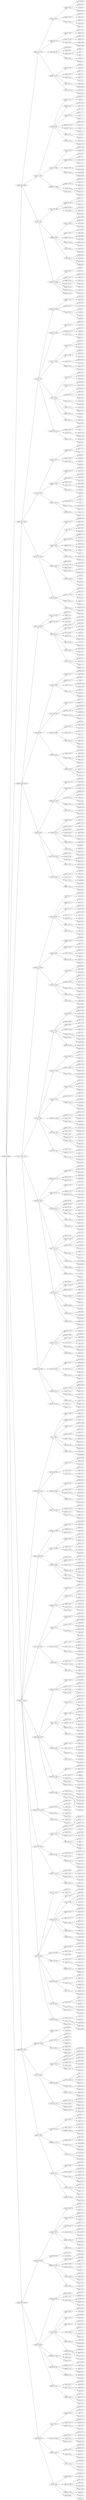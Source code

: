 digraph day7 {
rankdir=LR;
gbyvdfh [label="gbyvdfh 155 188"];
oweiea [label="oweiea 97 97"];
szhxrs [label="szhxrs 14 14"];
pjvwsiw [label="pjvwsiw 23 23"];
ycbok [label="ycbok 193 309"];
wtqnsfh [label="wtqnsfh 32 32"];
jyphghz [label="jyphghz 5573 10652"];
fznumf [label="fznumf 62 62"];
kogwes [label="kogwes 98 98"];
sirhaf [label="sirhaf 57 57"];
rhnaxsw [label="rhnaxsw 42 42"];
kdqyfds [label="kdqyfds 26 26"];
tcklgm [label="tcklgm 62 62"];
ijeid [label="ijeid 142 320"];
tqtxfhm [label="tqtxfhm 1895 2249"];
gwdydcb [label="gwdydcb 54 54"];
npjfimt [label="npjfimt 99 435"];
qapbaz [label="qapbaz 645 1365"];
ikplxqu [label="ikplxqu 2287 8278"];
jczdsk [label="jczdsk 188 340"];
mrovove [label="mrovove 51 51"];
giyxwy [label="giyxwy 83 83"];
bydzvyp [label="bydzvyp 16 16"];
itfdh [label="itfdh 309 359"];
pxmnf [label="pxmnf 256 288"];
xwdoa [label="xwdoa 89 89"];
iekxhkq [label="iekxhkq 8 8"];
mumya [label="mumya 92 260"];
papkps [label="papkps 57 57"];
vmuqhd [label="vmuqhd 53 53"];
ufeocln [label="ufeocln 239 320"];
mwurel [label="mwurel 40 40"];
unxmdz [label="unxmdz 93 93"];
tplns [label="tplns 47 47"];
gmlan [label="gmlan 93 253"];
ntnsu [label="ntnsu 90 90"];
bitieb [label="bitieb 23 23"];
alfjsh [label="alfjsh 1091 1640"];
rrpfg [label="rrpfg 37 37"];
lpvfr [label="lpvfr 93 223"];
dpzkyyl [label="dpzkyyl 61 61"];
insblu [label="insblu 75 222"];
lryqvye [label="lryqvye 7 7"];
edxbq [label="edxbq 99 330"];
jhfzno [label="jhfzno 7 7"];
ndjsyxv [label="ndjsyxv 54 54"];
xkjnqxt [label="xkjnqxt 67 67"];
ptyviez [label="ptyviez 57 57"];
szhwe [label="szhwe 90 90"];
uadkj [label="uadkj 192 368"];
bywqwuz [label="bywqwuz 91 127"];
gmylh [label="gmylh 44 44"];
rtjkwbn [label="rtjkwbn 30 30"];
zdjhcwl [label="zdjhcwl 66 66"];
mswajqd [label="mswajqd 73 207"];
tuxkm [label="tuxkm 489 1693"];
qmuazw [label="qmuazw 85 257"];
gjxaigd [label="gjxaigd 6 6"];
qvimm [label="qvimm 107 201"];
gpdsg [label="gpdsg 53 53"];
fycuq [label="fycuq 98 98"];
ubdzcc [label="ubdzcc 58 58"];
ffqvgq [label="ffqvgq 32 32"];
riwgqj [label="riwgqj 31 31"];
uqgenpm [label="uqgenpm 6 6"];
nkdlbte [label="nkdlbte 45 45"];
kiacut [label="kiacut 189 210"];
ucfaq [label="ucfaq 94 94"];
cmudqw [label="cmudqw 26 26"];
jwwsqu [label="jwwsqu 5 5"];
ocrev [label="ocrev 97 97"];
zvrtz [label="zvrtz 26 26"];
wobfzn [label="wobfzn 8 8"];
tzxwkb [label="tzxwkb 89 89"];
mfdjwh [label="mfdjwh 70 70"];
obpkdzo [label="obpkdzo 137 917"];
rjygion [label="rjygion 143 221"];
wupnsik [label="wupnsik 29 29"];
behex [label="behex 84 84"];
hbsis [label="hbsis 53 53"];
popjzo [label="popjzo 262 262"];
vipnwr [label="vipnwr 65 65"];
crbeei [label="crbeei 35 35"];
ueufv [label="ueufv 57 57"];
lkyfah [label="lkyfah 37 37"];
jtbcwjq [label="jtbcwjq 7 7"];
fjbxc [label="fjbxc 150 170"];
egvwlf [label="egvwlf 81 81"];
jyjji [label="jyjji 179 311"];
jkpmsn [label="jkpmsn 87 87"];
dtknmk [label="dtknmk 57 258"];
vaccerp [label="vaccerp 25 25"];
yrzxt [label="yrzxt 161 247"];
ozopo [label="ozopo 66 66"];
rrfdh [label="rrfdh 77 77"];
jkdjvth [label="jkdjvth 84 84"];
mcpeye [label="mcpeye 318 330"];
xkkss [label="xkkss 9 9"];
zisdqe [label="zisdqe 43 43"];
knelo [label="knelo 74 74"];
inidjq [label="inidjq 74 74"];
fylaa [label="fylaa 108 126"];
rcwqzo [label="rcwqzo 59 59"];
xfjket [label="xfjket 2175 2323"];
qqurzg [label="qqurzg 43 43"];
ddbkda [label="ddbkda 73 73"];
yfpcnc [label="yfpcnc 93 1863"];
vyhdez [label="vyhdez 80 80"];
uuoeums [label="uuoeums 10 10"];
esnvoj [label="esnvoj 293 351"];
pljhg [label="pljhg 48 248"];
hcjatuv [label="hcjatuv 237 295"];
qkgtm [label="qkgtm 10 10"];
czuvl [label="czuvl 67 238"];
dkjlm [label="dkjlm 89 89"];
ymnncl [label="ymnncl 6 6"];
tprjbwq [label="tprjbwq 45 45"];
jycqhpv [label="jycqhpv 121 311"];
bkbdhpy [label="bkbdhpy 56 56"];
umvbix [label="umvbix 86 86"];
oyhly [label="oyhly 25 25"];
nuyww [label="nuyww 88 88"];
jifqc [label="jifqc 62 172"];
rmpld [label="rmpld 220 220"];
qfxtrkn [label="qfxtrkn 54 54"];
qtqamz [label="qtqamz 56 56"];
ehqcxxf [label="ehqcxxf 54 54"];
cplavax [label="cplavax 95 95"];
haqptiv [label="haqptiv 17 17"];
frfoz [label="frfoz 11 11"];
vbcpbw [label="vbcpbw 214 368"];
vjgydhw [label="vjgydhw 77 77"];
nsvacuv [label="nsvacuv 11 11"];
rxlbm [label="rxlbm 115 295"];
uyxqsd [label="uyxqsd 43 43"];
qtybotp [label="qtybotp 75 75"];
kifpe [label="kifpe 249 249"];
pluvxuf [label="pluvxuf 81 81"];
bfjscic [label="bfjscic 43 43"];
tmilb [label="tmilb 75 75"];
xjnlz [label="xjnlz 46 46"];
yryfr [label="yryfr 48 48"];
nmaxp [label="nmaxp 94 292"];
hudvbxc [label="hudvbxc 212 262"];
qpayfin [label="qpayfin 22 118"];
xmpqpg [label="xmpqpg 97 97"];
snpwoh [label="snpwoh 39 39"];
mcqpdc [label="mcqpdc 151 223"];
ttdvtjf [label="ttdvtjf 54 54"];
oehqml [label="oehqml 117 303"];
xacxhce [label="xacxhce 53 53"];
wioiwk [label="wioiwk 248 248"];
stnpvm [label="stnpvm 70 220"];
qxjkp [label="qxjkp 25 25"];
iowngw [label="iowngw 66 66"];
ikijpg [label="ikijpg 31 31"];
awtow [label="awtow 131 209"];
jbbvtrn [label="jbbvtrn 52 1357"];
hdcmkki [label="hdcmkki 86 86"];
kralaq [label="kralaq 7 7"];
wsabbfv [label="wsabbfv 7656 16320"];
rhonlc [label="rhonlc 87 87"];
lmfai [label="lmfai 301 301"];
mrgsrr [label="mrgsrr 42 180"];
mvmut [label="mvmut 46 46"];
xlyhib [label="xlyhib 61 61"];
ljgsc [label="ljgsc 174 174"];
kbbypuo [label="kbbypuo 65 65"];
cnige [label="cnige 63 63"];
kshpdif [label="kshpdif 25 25"];
nhjvgxb [label="nhjvgxb 32 172"];
bejur [label="bejur 27 27"];
rizsabn [label="rizsabn 34 34"];
wjbmw [label="wjbmw 71 323"];
ikvleu [label="ikvleu 27 1763"];
jpdqo [label="jpdqo 13 13"];
boktp [label="boktp 96 248"];
iflcic [label="iflcic 71 71"];
fgspffp [label="fgspffp 77 1997"];
aijzm [label="aijzm 42 42"];
iyfxetp [label="iyfxetp 44 44"];
szjkk [label="szjkk 66 66"];
xznmwt [label="xznmwt 56 1640"];
ltwrhg [label="ltwrhg 53 53"];
sqjnkv [label="sqjnkv 168 264"];
psqjm [label="psqjm 6 6"];
lubmgd [label="lubmgd 242 258"];
eioau [label="eioau 216 297"];
soplysp [label="soplysp 80 80"];
epywc [label="epywc 47 47"];
cldwtkg [label="cldwtkg 1129 1888"];
ovmrzly [label="ovmrzly 28 28"];
djafp [label="djafp 57 351"];
rvmws [label="rvmws 23 23"];
nrflc [label="nrflc 65 332"];
ueksq [label="ueksq 61 61"];
jscdimo [label="jscdimo 96 96"];
maxuvku [label="maxuvku 67 67"];
teefbn [label="teefbn 13 13"];
nhpii [label="nhpii 48 48"];
hijnd [label="hijnd 17 17"];
eeeqsvu [label="eeeqsvu 167 403"];
qyamco [label="qyamco 127 321"];
ayzoa [label="ayzoa 97 97"];
usaego [label="usaego 53 53"];
eqwey [label="eqwey 82 1197"];
mfxvwl [label="mfxvwl 174 210"];
jnvasei [label="jnvasei 45 297"];
sljkvy [label="sljkvy 296 296"];
wfwvaqn [label="wfwvaqn 87 87"];
kusypo [label="kusypo 183 183"];
dgcqsdt [label="dgcqsdt 30 30"];
ocnuv [label="ocnuv 33 33"];
qdczl [label="qdczl 273 403"];
sjwbz [label="sjwbz 27 27"];
abixmt [label="abixmt 61 61"];
ilmafvk [label="ilmafvk 72 72"];
mgqstz [label="mgqstz 92 92"];
fuvbvhs [label="fuvbvhs 14 14"];
dhgnzfs [label="dhgnzfs 82 82"];
upwoa [label="upwoa 31 31"];
eccwkzp [label="eccwkzp 68 68"];
olwja [label="olwja 98 11343"];
fjldqa [label="fjldqa 150 242"];
qvxin [label="qvxin 618 1863"];
ebeetqx [label="ebeetqx 61 274"];
xzbak [label="xzbak 135 329"];
tvxkm [label="tvxkm 70 70"];
aaonf [label="aaonf 99 311"];
ozxyxq [label="ozxyxq 37 37"];
uxvcxh [label="uxvcxh 84 84"];
ubuqah [label="ubuqah 221 299"];
iytkzsm [label="iytkzsm 23 23"];
vgtnpep [label="vgtnpep 62 62"];
qmkys [label="qmkys 79 79"];
jjddhig [label="jjddhig 89 89"];
xoryc [label="xoryc 10 10"];
ifelh [label="ifelh 33 33"];
iopbc [label="iopbc 158 260"];
etbuosn [label="etbuosn 11 11"];
clmenxm [label="clmenxm 49 49"];
zuwikrs [label="zuwikrs 9 9"];
dimle [label="dimle 11 11"];
ztpfdz [label="ztpfdz 136 1372"];
edjjtzx [label="edjjtzx 67 67"];
wupjq [label="wupjq 147 311"];
etmuwht [label="etmuwht 88 88"];
cxzbz [label="cxzbz 8 8"];
skmgcwd [label="skmgcwd 1236 2112"];
rjrvegw [label="rjrvegw 96 96"];
touys [label="touys 23 23"];
vdeontc [label="vdeontc 119 320"];
kdebo [label="kdebo 93 93"];
wunvz [label="wunvz 1213 1888"];
axydpr [label="axydpr 46 46"];
hqmwv [label="hqmwv 37 37"];
gcprg [label="gcprg 661 1693"];
ubkmej [label="ubkmej 1371 2476"];
evuyvwi [label="evuyvwi 258 258"];
voyguka [label="voyguka 183 225"];
lakrsa [label="lakrsa 96 96"];
ryvrxgz [label="ryvrxgz 82 82"];
seyqpm [label="seyqpm 55 55"];
sopykc [label="sopykc 16 126"];
mrubh [label="mrubh 84 84"];
yrqddoe [label="yrqddoe 10656 16320"];
abpkbu [label="abpkbu 227 403"];
xyaccp [label="xyaccp 316 340"];
svmkn [label="svmkn 42 156"];
vmuixj [label="vmuixj 99 207"];
nidfqb [label="nidfqb 92098 114292"];
yqorsvq [label="yqorsvq 84 320"];
fglig [label="fglig 90 90"];
mevvp [label="mevvp 177 261"];
nowvtp [label="nowvtp 50 50"];
qorkwm [label="qorkwm 56 56"];
ifkpolv [label="ifkpolv 23 23"];
ziruxh [label="ziruxh 73 73"];
rejhfa [label="rejhfa 53 247"];
fshgk [label="fshgk 1503 2112"];
aabvhmt [label="aabvhmt 33 1693"];
vtjavjo [label="vtjavjo 340 340"];
yvovn [label="yvovn 199 295"];
nltpwwe [label="nltpwwe 258 258"];
vsmeajf [label="vsmeajf 98 98"];
cmrrpub [label="cmrrpub 35 35"];
pmpaifr [label="pmpaifr 212 258"];
qfxtbjy [label="qfxtbjy 123 155"];
wcuvqq [label="wcuvqq 8 8"];
eiussi [label="eiussi 25 25"];
kzrfts [label="kzrfts 75 75"];
wkuznfn [label="wkuznfn 7 7"];
rghjet [label="rghjet 236 236"];
ckxhsgc [label="ckxhsgc 88 88"];
lqwqtn [label="lqwqtn 42 42"];
ilpbn [label="ilpbn 45 2166"];
bdtgu [label="bdtgu 370 410"];
nxgtet [label="nxgtet 80263 114292"];
ozbbkqo [label="ozbbkqo 188 188"];
nyhfelu [label="nyhfelu 81 1451"];
eqxyc [label="eqxyc 42 42"];
iakbcf [label="iakbcf 132 224"];
xzdshuy [label="xzdshuy 27 27"];
klixal [label="klixal 23 23"];
rxszmq [label="rxszmq 46 46"];
fpbqwuo [label="fpbqwuo 67 67"];
qbvkpe [label="qbvkpe 96 96"];
jylmfmr [label="jylmfmr 142 248"];
iylad [label="iylad 33 33"];
bomtmfz [label="bomtmfz 25 184"];
vwdfgrf [label="vwdfgrf 67 253"];
mpdslg [label="mpdslg 235 321"];
hteghne [label="hteghne 98 170"];
qrgdmec [label="qrgdmec 15 15"];
ktjaj [label="ktjaj 8 8"];
ttrgg [label="ttrgg 10 262"];
zvjroe [label="zvjroe 36 36"];
ypbzq [label="ypbzq 50 50"];
ectklb [label="ectklb 39 39"];
nuvvxyn [label="nuvvxyn 89 89"];
vkqubvl [label="vkqubvl 147 301"];
dnrip [label="dnrip 81 81"];
ofccrnd [label="ofccrnd 72 72"];
avtpx [label="avtpx 123 156"];
znlxlcg [label="znlxlcg 24 24"];
aiboxmm [label="aiboxmm 61 61"];
judwkbu [label="judwkbu 42 42"];
fxaldct [label="fxaldct 137 203"];
wtpxw [label="wtpxw 61 1051"];
ikzinr [label="ikzinr 70 70"];
wpwznmz [label="wpwznmz 84520 114292"];
vuuaxqy [label="vuuaxqy 133 209"];
sunujj [label="sunujj 54 54"];
uojka [label="uojka 7 295"];
smxjozz [label="smxjozz 50 50"];
vkyao [label="vkyao 28 28"];
zvtpq [label="zvtpq 45 45"];
iqvwlqn [label="iqvwlqn 354 368"];
esohm [label="esohm 154 198"];
pigdjl [label="pigdjl 39 39"];
ocxzx [label="ocxzx 67 67"];
cqfxi [label="cqfxi 1809 1997"];
cllehlw [label="cllehlw 490 1357"];
vwsjwcg [label="vwsjwcg 26 26"];
cqwxdp [label="cqwxdp 261 303"];
qdywe [label="qdywe 34 180"];
enkehcp [label="enkehcp 113 224"];
xlklkc [label="xlklkc 8 8"];
cctmov [label="cctmov 71684 114292"];
tsqkiu [label="tsqkiu 18 18"];
phuotb [label="phuotb 70 70"];
vcfqujp [label="vcfqujp 28 28"];
thhjd [label="thhjd 79 225"];
fmsocmm [label="fmsocmm 24 206"];
uugsv [label="uugsv 76 76"];
gvsuwlg [label="gvsuwlg 84 84"];
kbbjtyg [label="kbbjtyg 87 87"];
ypllox [label="ypllox 96 2476"];
llqupt [label="llqupt 227 289"];
gopeu [label="gopeu 44 128"];
fonqobo [label="fonqobo 253 253"];
lmwoc [label="lmwoc 2129 2155"];
emyhta [label="emyhta 65 65"];
wwohfj [label="wwohfj 62 2309"];
ieivml [label="ieivml 18 18"];
osqday [label="osqday 43 313"];
webmmgo [label="webmmgo 88 88"];
jxromai [label="jxromai 98 98"];
oikinqf [label="oikinqf 89 89"];
vpvkbw [label="vpvkbw 1965 2155"];
mmkcr [label="mmkcr 61 1089"];
oqoqm [label="oqoqm 53 53"];
ycuqlop [label="ycuqlop 97 97"];
pgkhpe [label="pgkhpe 14 14"];
htxdkps [label="htxdkps 8 8"];
dnhetjz [label="dnhetjz 19 19"];
bizdfe [label="bizdfe 11 11"];
hmpbt [label="hmpbt 14 14"];
hyjklqa [label="hyjklqa 67 67"];
lqmpsd [label="lqmpsd 206 206"];
jacwd [label="jacwd 66 66"];
nguqx [label="nguqx 33 315"];
dgwdg [label="dgwdg 94 94"];
ifolq [label="ifolq 98 98"];
ocsmcbd [label="ocsmcbd 99 221"];
yfqtq [label="yfqtq 21 1365"];
shctoqf [label="shctoqf 72 260"];
qsemnni [label="qsemnni 57 57"];
hosqqv [label="hosqqv 90 90"];
fnhsm [label="fnhsm 28 206"];
alxmpvp [label="alxmpvp 99 99"];
qboxw [label="qboxw 25 25"];
iuyweov [label="iuyweov 646 1372"];
edkqwuf [label="edkqwuf 56 288"];
muqpq [label="muqpq 55 55"];
zruqkga [label="zruqkga 10 10"];
kodimzj [label="kodimzj 63 63"];
ttorn [label="ttorn 172 264"];
xmhitb [label="xmhitb 27 27"];
gjbcnzu [label="gjbcnzu 134 296"];
nyaqezh [label="nyaqezh 280 320"];
xqtnm [label="xqtnm 24 24"];
gaubui [label="gaubui 10 10"];
bejxxg [label="bejxxg 209 287"];
vxpbidb [label="vxpbidb 47 203"];
onctzij [label="onctzij 74 74"];
dpqqxt [label="dpqqxt 56 56"];
rcxkic [label="rcxkic 32 32"];
dfdgr [label="dfdgr 77 77"];
gzxjevb [label="gzxjevb 36 36"];
ixwae [label="ixwae 74 10652"];
vfucql [label="vfucql 201 225"];
sfqmqy [label="sfqmqy 38 38"];
nwyda [label="nwyda 164 340"];
juiuue [label="juiuue 34 34"];
fvkbv [label="fvkbv 23 23"];
majtfq [label="majtfq 81 81"];
vtkbw [label="vtkbw 132 172"];
newtdcb [label="newtdcb 16 16"];
qmnrutp [label="qmnrutp 53 441"];
lmufjo [label="lmufjo 42 42"];
tniixxs [label="tniixxs 26 26"];
kzjms [label="kzjms 72 72"];
jmzjnp [label="jmzjnp 94 94"];
oskscjs [label="oskscjs 53 53"];
fflxioa [label="fflxioa 54 54"];
qwvtuwd [label="qwvtuwd 18 18"];
biyezz [label="biyezz 67 67"];
oxbklc [label="oxbklc 94 94"];
gnrpob [label="gnrpob 50 226"];
pngpw [label="pngpw 97 97"];
fyxsvdg [label="fyxsvdg 225 309"];
fbjbenu [label="fbjbenu 1970 7398"];
gyvdr [label="gyvdr 106 180"];
ztmkhsi [label="ztmkhsi 73 73"];
saxaeg [label="saxaeg 53 53"];
cxkmf [label="cxkmf 36 36"];
uutvza [label="uutvza 97 97"];
fcqdawn [label="fcqdawn 61 61"];
mhbquyl [label="mhbquyl 1475 1640"];
jcoebbh [label="jcoebbh 42 42"];
tqintl [label="tqintl 68 68"];
vtjzdxy [label="vtjzdxy 218 274"];
anjiu [label="anjiu 94 94"];
tlqke [label="tlqke 94 202"];
hzimwtl [label="hzimwtl 133 301"];
awjbrzo [label="awjbrzo 333 403"];
lyupi [label="lyupi 182 210"];
xeqnonk [label="xeqnonk 129 209"];
fcqcyur [label="fcqcyur 66 66"];
gfywx [label="gfywx 77 77"];
acyxkb [label="acyxkb 77 77"];
ywyofh [label="ywyofh 71 71"];
iyznnfg [label="iyznnfg 23 23"];
jjywn [label="jjywn 23 23"];
ccnrp [label="ccnrp 279 403"];
fifeh [label="fifeh 10 172"];
hlvga [label="hlvga 83 242"];
oifez [label="oifez 58 58"];
emqjhi [label="emqjhi 80 1372"];
dhgms [label="dhgms 26 26"];
pmopfeu [label="pmopfeu 75 75"];
alnsic [label="alnsic 184 202"];
zxdchgh [label="zxdchgh 75 75"];
fawkcaz [label="fawkcaz 78 78"];
jjmde [label="jjmde 84 84"];
iekqd [label="iekqd 93 93"];
patmi [label="patmi 19 19"];
dzwtp [label="dzwtp 207 207"];
aiqvx [label="aiqvx 83 183"];
klcsjwh [label="klcsjwh 1739 2249"];
xxngw [label="xxngw 79 79"];
ryxmq [label="ryxmq 59 59"];
xafaqgt [label="xafaqgt 176 236"];
ynysym [label="ynysym 1350 1372"];
sztfxp [label="sztfxp 42 42"];
wdlxm [label="wdlxm 323 323"];
futjpq [label="futjpq 58 58"];
phkkuas [label="phkkuas 55 55"];
tnqzub [label="tnqzub 66 66"];
lrjhm [label="lrjhm 82 82"];
gfptcod [label="gfptcod 48 48"];
kxpksvs [label="kxpksvs 12 12"];
edxqkir [label="edxqkir 86 86"];
qqouxxb [label="qqouxxb 11 187"];
dzqjyp [label="dzqjyp 16 16"];
ervqorq [label="ervqorq 72 72"];
nhhgwg [label="nhhgwg 95 95"];
azzob [label="azzob 85 85"];
xibkhsl [label="xibkhsl 58 58"];
iayhm [label="iayhm 98 98"];
ggzhodw [label="ggzhodw 42 42"];
byfkv [label="byfkv 53 53"];
uzuvkb [label="uzuvkb 82 1888"];
xnjkew [label="xnjkew 68 68"];
qyeeed [label="qyeeed 21 21"];
grqseso [label="grqseso 86 86"];
jnjuu [label="jnjuu 36 36"];
gkabumy [label="gkabumy 93 93"];
vzxqna [label="vzxqna 84 84"];
lsfgf [label="lsfgf 65 65"];
hpqgfkt [label="hpqgfkt 37 37"];
drbpja [label="drbpja 53 53"];
dczrmrn [label="dczrmrn 60 60"];
vwxvg [label="vwxvg 99 99"];
exbktzw [label="exbktzw 3459 9924"];
yuuerck [label="yuuerck 77 77"];
jjdec [label="jjdec 98 98"];
jawss [label="jawss 77 219"];
pwtrm [label="pwtrm 98 98"];
pqvig [label="pqvig 86 86"];
xygced [label="xygced 11 11"];
hxuqet [label="hxuqet 89 89"];
ogjlsrm [label="ogjlsrm 47 47"];
towalrd [label="towalrd 38 38"];
jgzab [label="jgzab 194 264"];
ifcknge [label="ifcknge 88 88"];
ibkez [label="ibkez 274 274"];
kwhep [label="kwhep 50 50"];
dblxqm [label="dblxqm 54 126"];
syuhhng [label="syuhhng 91 301"];
evrueat [label="evrueat 207 225"];
ozsgjxl [label="ozsgjxl 74 74"];
acbcjs [label="acbcjs 72 368"];
iohloti [label="iohloti 42 42"];
bmqbgr [label="bmqbgr 20 20"];
hohqte [label="hohqte 247 257"];
teodj [label="teodj 39 39"];
nrndbk [label="nrndbk 27 27"];
twxqe [label="twxqe 56 56"];
eyfgb [label="eyfgb 7 7"];
gkjgr [label="gkjgr 29 29"];
veuvvmm [label="veuvvmm 137 183"];
mizef [label="mizef 27 27"];
ifryukv [label="ifryukv 77 77"];
hekzcw [label="hekzcw 67 67"];
spxwg [label="spxwg 26 26"];
egbzge [label="egbzge 1086 1647"];
uhaavxe [label="uhaavxe 65 65"];
oeyouc [label="oeyouc 180 180"];
xduyex [label="xduyex 57 131"];
otxia [label="otxia 58 184"];
ubjywkt [label="ubjywkt 49 49"];
mzheh [label="mzheh 21 21"];
ambdei [label="ambdei 860 1574"];
mzcthu [label="mzcthu 58 58"];
zcekwb [label="zcekwb 55 55"];
hubjr [label="hubjr 169 341"];
vevyi [label="vevyi 201 351"];
ibiaf [label="ibiaf 67 67"];
rvuvobj [label="rvuvobj 42 42"];
ylnaa [label="ylnaa 29 29"];
agwosix [label="agwosix 72 72"];
hdgqk [label="hdgqk 159 159"];
xjhum [label="xjhum 155 155"];
prhiv [label="prhiv 38 38"];
uodfc [label="uodfc 227 311"];
vcppteu [label="vcppteu 108 220"];
rpatowl [label="rpatowl 57 57"];
taiqda [label="taiqda 57 57"];
kohzprg [label="kohzprg 7 7"];
ijxxafz [label="ijxxafz 7 7"];
fpzszs [label="fpzszs 31 299"];
chdkruq [label="chdkruq 46 46"];
lvsixy [label="lvsixy 315 315"];
znxkywx [label="znxkywx 25 25"];
xfpxpx [label="xfpxpx 11 11"];
tukdnuw [label="tukdnuw 98 256"];
whkgy [label="whkgy 71 71"];
ireai [label="ireai 32 32"];
ifuzfon [label="ifuzfon 63 63"];
trcof [label="trcof 156 222"];
zkasz [label="zkasz 7 7"];
asfwgmb [label="asfwgmb 6 6"];
zwnzd [label="zwnzd 298 320"];
hqqse [label="hqqse 67 67"];
vrunbp [label="vrunbp 57 57"];
gymgi [label="gymgi 13 321"];
olimc [label="olimc 12652 16320"];
lvuefvj [label="lvuefvj 88 88"];
tzclsaw [label="tzclsaw 126 126"];
zanxayt [label="zanxayt 76 76"];
xeyvjw [label="xeyvjw 35 35"];
lfwknhg [label="lfwknhg 521 1574"];
gxmwofz [label="gxmwofz 184 295"];
fgvmo [label="fgvmo 86 86"];
cwbla [label="cwbla 97 97"];
wzcayoy [label="wzcayoy 90 90"];
sxufas [label="sxufas 264 309"];
zgyhdab [label="zgyhdab 83 83"];
blzhw [label="blzhw 33 33"];
bfgomg [label="bfgomg 160 296"];
smrpclw [label="smrpclw 70 70"];
fjzonji [label="fjzonji 57 57"];
oobxwrq [label="oobxwrq 31 31"];
eugkb [label="eugkb 81 81"];
mghieov [label="mghieov 178 274"];
zsessdj [label="zsessdj 79 79"];
pqzpiv [label="pqzpiv 84 84"];
dxxhd [label="dxxhd 94 94"];
ksbozfy [label="ksbozfy 74 74"];
hemos [label="hemos 471 7398"];
qqkxysp [label="qqkxysp 128 258"];
nqmaj [label="nqmaj 97 97"];
zlqxoxj [label="zlqxoxj 136 220"];
ifesfz [label="ifesfz 32 32"];
dgnvuj [label="dgnvuj 56 917"];
yybjg [label="yybjg 67 67"];
huzlnn [label="huzlnn 88 88"];
buupjox [label="buupjox 97 97"];
ysdkfu [label="ysdkfu 181 219"];
piorpbj [label="piorpbj 27 223"];
eunyg [label="eunyg 93 93"];
tqtbmm [label="tqtbmm 112 174"];
kizide [label="kizide 236 236"];
tcjgzre [label="tcjgzre 20 20"];
xgpirvu [label="xgpirvu 293 311"];
tjvfdfz [label="tjvfdfz 20 20"];
iyoqt [label="iyoqt 11 11"];
yesajx [label="yesajx 127 303"];
yeimmz [label="yeimmz 7 7"];
sutafx [label="sutafx 40 262"];
sgoshgb [label="sgoshgb 45 45"];
wblqauy [label="wblqauy 90 90"];
jlvja [label="jlvja 146 206"];
ftygj [label="ftygj 25 25"];
vkxpxq [label="vkxpxq 92 92"];
jkwkjl [label="jkwkjl 19 19"];
ntggl [label="ntggl 72 72"];
cnxxf [label="cnxxf 11 207"];
ygxkvhb [label="ygxkvhb 29 29"];
wwfmfcj [label="wwfmfcj 603 1197"];
uqfgzbd [label="uqfgzbd 209 295"];
aqimqdw [label="aqimqdw 20 20"];
lndjc [label="lndjc 75 75"];
sfhdkpn [label="sfhdkpn 18 18"];
oqpdxx [label="oqpdxx 92 236"];
jaagtdp [label="jaagtdp 43 43"];
wtlkg [label="wtlkg 167 219"];
huukh [label="huukh 59 59"];
cxxmse [label="cxxmse 70 70"];
rxhpa [label="rxhpa 17 17"];
ljjqf [label="ljjqf 19 19"];
kdqzty [label="kdqzty 66 66"];
qibuqqg [label="qibuqqg 34 800085"];
lmufb [label="lmufb 70 70"];
xkvcitn [label="xkvcitn 64 248"];
tpvbav [label="tpvbav 25 25"];
ioxmx [label="ioxmx 44 210"];
xagbypb [label="xagbypb 25 25"];
ygqqkr [label="ygqqkr 36 156"];
thmqhkt [label="thmqhkt 71 71"];
cjbgyv [label="cjbgyv 89 89"];
euotkk [label="euotkk 63 63"];
dovyfja [label="dovyfja 70 70"];
mywtwkp [label="mywtwkp 62 62"];
akgcp [label="akgcp 31 31"];
fraje [label="fraje 9 9"];
ibiel [label="ibiel 28 28"];
pxdov [label="pxdov 30 303"];
htojt [label="htojt 9 9"];
krrcbjx [label="krrcbjx 776 1451"];
gcvdke [label="gcvdke 8 8"];
ipmgw [label="ipmgw 8 8"];
otaunrw [label="otaunrw 486 1089"];
uarcn [label="uarcn 179 315"];
svurvs [label="svurvs 239 295"];
zrybo [label="zrybo 224 224"];
hxvtdmo [label="hxvtdmo 92 10652"];
dtabm [label="dtabm 87 378"];
bwlqyc [label="bwlqyc 1899 2463"];
jpsne [label="jpsne 62 131"];
pabnvuv [label="pabnvuv 50 50"];
kextji [label="kextji 96 172"];
orhsk [label="orhsk 53 221"];
ovlxf [label="ovlxf 28 28"];
alwpa [label="alwpa 7 7"];
bplnj [label="bplnj 30 202"];
gmmckzh [label="gmmckzh 85 85"];
wilnykk [label="wilnykk 32 198"];
jwazwcn [label="jwazwcn 88 88"];
iqkbf [label="iqkbf 74 74"];
wgeunee [label="wgeunee 37 37"];
jrbzztr [label="jrbzztr 86 86"];
zlbnr [label="zlbnr 35 1358"];
qzdjjn [label="qzdjjn 222 256"];
galqo [label="galqo 40 40"];
jvrkpk [label="jvrkpk 68 68"];
czhlwz [label="czhlwz 41 329"];
tmtfuf [label="tmtfuf 75 75"];
gabui [label="gabui 31 31"];
jhcgku [label="jhcgku 55 55"];
xflnupp [label="xflnupp 21 21"];
qhkla [label="qhkla 281 295"];
xulafyj [label="xulafyj 104 138"];
ehajl [label="ehajl 48 48"];
yoccuxa [label="yoccuxa 51 249"];
juiyrea [label="juiyrea 60 60"];
pxrjx [label="pxrjx 74 74"];
tntscn [label="tntscn 93 93"];
cnwup [label="cnwup 84 84"];
uuvtgxs [label="uuvtgxs 105 225"];
mcpzoc [label="mcpzoc 9 9"];
dafgra [label="dafgra 971 1763"];
xvjal [label="xvjal 66 66"];
tdseul [label="tdseul 21 21"];
gokeude [label="gokeude 81 187"];
cvzeesz [label="cvzeesz 94 94"];
bfmytsg [label="bfmytsg 47 47"];
vghsys [label="vghsys 42 42"];
sgtmlrz [label="sgtmlrz 19 19"];
llzvof [label="llzvof 18 18"];
jjjqkd [label="jjjqkd 235 295"];
zefrbv [label="zefrbv 195 378"];
tuftot [label="tuftot 56 56"];
drcop [label="drcop 533 1763"];
kwxvi [label="kwxvi 54 54"];
sjrtrw [label="sjrtrw 737 2249"];
iupknn [label="iupknn 1142 1763"];
negudlz [label="negudlz 95 95"];
mimcbh [label="mimcbh 7 7"];
muijxbl [label="muijxbl 159 159"];
hegupfl [label="hegupfl 80 80"];
dwzfad [label="dwzfad 571 1451"];
ykwhg [label="ykwhg 67 67"];
gxxptz [label="gxxptz 93 93"];
luravk [label="luravk 27 27"];
zwtsl [label="zwtsl 191 207"];
fbwls [label="fbwls 251 341"];
vorvnct [label="vorvnct 70 70"];
rdojoa [label="rdojoa 40 40"];
yidgsn [label="yidgsn 57 57"];
imhhjy [label="imhhjy 67 67"];
zxmjji [label="zxmjji 43 43"];
aywuxzo [label="aywuxzo 84 84"];
nxcieso [label="nxcieso 225 225"];
wknuyhc [label="wknuyhc 78 8285"];
oyddjae [label="oyddjae 36 36"];
jzgcpsz [label="jzgcpsz 206 320"];
vsrjug [label="vsrjug 43 43"];
nlhhk [label="nlhhk 30 30"];
cvsoun [label="cvsoun 30 30"];
scrnltq [label="scrnltq 59 320"];
exqli [label="exqli 65 65"];
kskeewt [label="kskeewt 88 88"];
pxuehns [label="pxuehns 31 31"];
xtezgtw [label="xtezgtw 46 46"];
dgteclr [label="dgteclr 92 92"];
qihiao [label="qihiao 489 1365"];
xabuih [label="xabuih 43 43"];
nkdhtp [label="nkdhtp 71 71"];
ejtsnf [label="ejtsnf 36 36"];
mknlimt [label="mknlimt 84 84"];
vhedbl [label="vhedbl 67 67"];
pfuzvg [label="pfuzvg 196 296"];
akrzzb [label="akrzzb 86 86"];
oxxwym [label="oxxwym 85 85"];
rvuqzx [label="rvuqzx 36 264"];
zsdteo [label="zsdteo 48 48"];
ttahyfy [label="ttahyfy 57 57"];
kkfhcsy [label="kkfhcsy 34 34"];
onidyci [label="onidyci 988 1763"];
uhjrbpf [label="uhjrbpf 45 2463"];
maiosjr [label="maiosjr 56 56"];
kezul [label="kezul 39 39"];
pvqezp [label="pvqezp 26 26"];
vpgvec [label="vpgvec 316 410"];
yrleh [label="yrleh 58 128"];
yyetp [label="yyetp 56 56"];
hpvjhyp [label="hpvjhyp 15 15"];
obycj [label="obycj 1473 2309"];
fhlic [label="fhlic 1080 1863"];
ktxvga [label="ktxvga 9 7398"];
llykh [label="llykh 35 159"];
kghbw [label="kghbw 53 53"];
mughrjj [label="mughrjj 57 57"];
rxioey [label="rxioey 52 52"];
hbtks [label="hbtks 57 258"];
onkqn [label="onkqn 32 32"];
zciuw [label="zciuw 56 170"];
rlpprxr [label="rlpprxr 82 82"];
tokwcu [label="tokwcu 58 58"];
wzvqq [label="wzvqq 50 50"];
rvqrjoq [label="rvqrjoq 97 97"];
mjvue [label="mjvue 137 301"];
axtlgbv [label="axtlgbv 56 232"];
sdvha [label="sdvha 65 65"];
mdday [label="mdday 97 97"];
mbxvcsi [label="mbxvcsi 1840 2476"];
uephsn [label="uephsn 67 67"];
ctilgze [label="ctilgze 104 226"];
xarudni [label="xarudni 119 320"];
bprygo [label="bprygo 35 35"];
tpfxe [label="tpfxe 172 236"];
abtsnp [label="abtsnp 70 70"];
ljijxpn [label="ljijxpn 46 46"];
dypcsf [label="dypcsf 69 69"];
rrpinn [label="rrpinn 202 202"];
jtftcpd [label="jtftcpd 9 9"];
gqfksjx [label="gqfksjx 27 27"];
wvteah [label="wvteah 40 40"];
ktcnig [label="ktcnig 43 43"];
ruyoqd [label="ruyoqd 15 15"];
tywib [label="tywib 68 68"];
wyjrhn [label="wyjrhn 37 37"];
nvispnl [label="nvispnl 76 76"];
pfgbnkk [label="pfgbnkk 29 29"];
cyootl [label="cyootl 77 77"];
deeaiy [label="deeaiy 11 11"];
dffolt [label="dffolt 34 34"];
djyhfz [label="djyhfz 96 96"];
zgqqlbw [label="zgqqlbw 16 1051"];
zgdbi [label="zgdbi 29 1574"];
vywba [label="vywba 184 184"];
idzev [label="idzev 88 88"];
waxhr [label="waxhr 80 80"];
byorxyl [label="byorxyl 98 206"];
mhwxox [label="mhwxox 18 18"];
yhkuob [label="yhkuob 236 320"];
pcllirt [label="pcllirt 23 23"];
egxdav [label="egxdav 150 1089"];
ntuzadk [label="ntuzadk 59 59"];
vnsubpc [label="vnsubpc 134 320"];
agwqkp [label="agwqkp 126 126"];
sjbou [label="sjbou 91 91"];
iqxly [label="iqxly 65 65"];
rogpal [label="rogpal 124 292"];
yvajxn [label="yvajxn 88 88"];
hxfoffi [label="hxfoffi 177 207"];
yzmgfct [label="yzmgfct 78 78"];
jprsosh [label="jprsosh 82 82"];
rgzaw [label="rgzaw 9 183"];
ufvts [label="ufvts 44 44"];
oqgvwa [label="oqgvwa 3872 4769"];
gefrhtx [label="gefrhtx 127 127"];
vxgqv [label="vxgqv 33 33"];
mjxlf [label="mjxlf 10 10"];
pzierfa [label="pzierfa 728 1358"];
ufczqd [label="ufczqd 21 309"];
edbtcbw [label="edbtcbw 260 917"];
hqyjy [label="hqyjy 165 219"];
oxxhpbs [label="oxxhpbs 52 114292"];
hcezd [label="hcezd 36 36"];
cfwyzkr [label="cfwyzkr 12 12"];
qjikvc [label="qjikvc 29 29"];
cymdgh [label="cymdgh 81 81"];
qwtvd [label="qwtvd 69 69"];
pqzrjkt [label="pqzrjkt 88 88"];
buvcl [label="buvcl 57 57"];
jwjbd [label="jwjbd 35 403"];
kecxvp [label="kecxvp 82 118"];
tgldx [label="tgldx 91 91"];
fjppxby [label="fjppxby 62 62"];
tmgvgbg [label="tmgvgbg 55 187"];
qpwslud [label="qpwslud 18 18"];
sgzrp [label="sgzrp 8190 11343"];
rlnnd [label="rlnnd 37 37"];
gotxizj [label="gotxizj 38 38"];
ilfdcj [label="ilfdcj 34 34"];
blipho [label="blipho 29 29"];
tzgwe [label="tzgwe 48 48"];
pwqemv [label="pwqemv 9495 16320"];
mmxjtit [label="mmxjtit 42 42"];
suhcj [label="suhcj 82 222"];
fwiynqx [label="fwiynqx 210 210"];
zghem [label="zghem 88 88"];
axjey [label="axjey 34 34"];
nrcdoqp [label="nrcdoqp 270 288"];
kxrxuf [label="kxrxuf 55 55"];
vlqzxbw [label="vlqzxbw 84 84"];
stpuqws [label="stpuqws 97 97"];
bfolyt [label="bfolyt 90 2155"];
blqfsgv [label="blqfsgv 243 315"];
rqmxy [label="rqmxy 55 55"];
wcjpoyg [label="wcjpoyg 1757 2309"];
uduzy [label="uduzy 37 37"];
zewhoit [label="zewhoit 77 77"];
xwfahdl [label="xwfahdl 76 76"];
hvton [label="hvton 88 138"];
jnifuzx [label="jnifuzx 42 42"];
qiyjybx [label="qiyjybx 14 14"];
jkcayo [label="jkcayo 25 25"];
pnunb [label="pnunb 147 219"];
pkwqon [label="pkwqon 30 30"];
jtopr [label="jtopr 310 368"];
szyqd [label="szyqd 47 47"];
rlrdbx [label="rlrdbx 59 59"];
evhre [label="evhre 25 25"];
totazq [label="totazq 460 2112"];
fblouo [label="fblouo 309 1089"];
mzupyvi [label="mzupyvi 52 332"];
lwgdm [label="lwgdm 61 61"];
zynluws [label="zynluws 128 242"];
vdsbe [label="vdsbe 63 63"];
ldieem [label="ldieem 155 155"];
mwohema [label="mwohema 83 83"];
pkbtagp [label="pkbtagp 47 47"];
gxmmeh [label="gxmmeh 22 126"];
qcuiapw [label="qcuiapw 72 72"];
zthkuh [label="zthkuh 40 40"];
jxiargx [label="jxiargx 83 83"];
vfyse [label="vfyse 48 48"];
rglmbmp [label="rglmbmp 48 48"];
uoolai [label="uoolai 86 118"];
txszrxv [label="txszrxv 40 40"];
aamso [label="aamso 74 74"];
hxthnm [label="hxthnm 355 1365"];
evgxmez [label="evgxmez 83 83"];
yfscq [label="yfscq 256 256"];
uqriw [label="uqriw 23 287"];
mcvpp [label="mcvpp 42 42"];
rlgjtrj [label="rlgjtrj 23 23"];
mkweog [label="mkweog 41 224"];
ptswbcq [label="ptswbcq 15 201"];
jkrrgc [label="jkrrgc 53 53"];
japeavr [label="japeavr 152 202"];
wwbqatx [label="wwbqatx 1581 2463"];
qcwsklt [label="qcwsklt 63 63"];
zgwzkg [label="zgwzkg 72 72"];
riliib [label="riliib 30 30"];
gihfpd [label="gihfpd 12 12"];
ngleuc [label="ngleuc 273 303"];
sloxho [label="sloxho 90 90"];
pfyqgo [label="pfyqgo 57 57"];
pkqzgez [label="pkqzgez 64 258"];
zgklk [label="zgklk 82 82"];
dsbbah [label="dsbbah 70 70"];
qwcfnre [label="qwcfnre 16 16"];
diexx [label="diexx 54 54"];
outfle [label="outfle 54 54"];
abxssw [label="abxssw 238 340"];
nhvuag [label="nhvuag 67 67"];
kfjcua [label="kfjcua 9 9"];
lcbcww [label="lcbcww 77 77"];
zcpxes [label="zcpxes 36 36"];
luuzxwq [label="luuzxwq 91 91"];
aarqmkg [label="aarqmkg 288 1365"];
jrjmq [label="jrjmq 68 68"];
peqkaa [label="peqkaa 249 295"];
dutztky [label="dutztky 31 31"];
litlpci [label="litlpci 49 219"];
bypjz [label="bypjz 86 262"];
cfxyodh [label="cfxyodh 21 155"];
moeaqn [label="moeaqn 83 2323"];
bmoohck [label="bmoohck 5 5"];
mdnvlil [label="mdnvlil 71 71"];
eqbotm [label="eqbotm 30 30"];
qldwji [label="qldwji 26 26"];
qczmoy [label="qczmoy 37 37"];
fckjb [label="fckjb 50 50"];
qwsxy [label="qwsxy 1555 2323"];
iqukr [label="iqukr 53 53"];
iihcev [label="iihcev 62 62"];
tusctxe [label="tusctxe 63 63"];
oijsua [label="oijsua 119 219"];
hgdxmok [label="hgdxmok 15 15"];
urgczwj [label="urgczwj 79 79"];
pkweyzw [label="pkweyzw 112 198"];
wwjmto [label="wwjmto 281 359"];
jmzvoqc [label="jmzvoqc 61 61"];
kgzkez [label="kgzkez 25 295"];
xdxdnki [label="xdxdnki 86 86"];
exfcej [label="exfcej 279 313"];
hldtfm [label="hldtfm 97 97"];
hqgaa [label="hqgaa 29 29"];
vtzrqqr [label="vtzrqqr 83 225"];
zewyub [label="zewyub 75 75"];
xsagpv [label="xsagpv 1582 2323"];
sjvvhzu [label="sjvvhzu 97 97"];
jzdadfh [label="jzdadfh 18 410"];
athxv [label="athxv 26 26"];
oeyqlpo [label="oeyqlpo 86 86"];
kacrmdl [label="kacrmdl 1500 2166"];
waulitx [label="waulitx 137 289"];
srjngls [label="srjngls 307 441"];
grlhmxk [label="grlhmxk 157 1997"];
vtsjose [label="vtsjose 35 155"];
lassvu [label="lassvu 53 299"];
yntek [label="yntek 88 88"];
miedmry [label="miedmry 280 296"];
qbjvco [label="qbjvco 37 209"];
zcphmtw [label="zcphmtw 75 75"];
erpgc [label="erpgc 90 90"];
ognal [label="ognal 288 288"];
fzzrvz [label="fzzrvz 99 131"];
xvybzq [label="xvybzq 76 76"];
btbvzum [label="btbvzum 50 50"];
yfiumbq [label="yfiumbq 126 126"];
uotry [label="uotry 1241 1763"];
zgubutf [label="zgubutf 292 292"];
dxlfp [label="dxlfp 25 25"];
zupuwvd [label="zupuwvd 50 50"];
izqubf [label="izqubf 89 287"];
cdeqon [label="cdeqon 12 12"];
atuuyrx [label="atuuyrx 165 1197"];
xxcraoi [label="xxcraoi 77 77"];
lwrfe [label="lwrfe 94 94"];
ijdqdd [label="ijdqdd 244 320"];
xyxcsxs [label="xyxcsxs 42 42"];
elsikc [label="elsikc 62 62"];
txmbb [label="txmbb 81 225"];
hwuez [label="hwuez 17 17"];
zehri [label="zehri 50 50"];
mmwgryx [label="mmwgryx 40 226"];
rpparsr [label="rpparsr 82 82"];
rkwmzgm [label="rkwmzgm 275 321"];
nmnmck [label="nmnmck 14 14"];
uohje [label="uohje 85 85"];
zymhjli [label="zymhjli 41 341"];
kxizfxs [label="kxizfxs 39 39"];
zfmmq [label="zfmmq 248 248"];
yqroh [label="yqroh 78 78"];
cdtsmx [label="cdtsmx 59 59"];
xjqfjjz [label="xjqfjjz 131 221"];
lbfdgiq [label="lbfdgiq 249 249"];
pgmjg [label="pgmjg 9 9"];
fjhaeec [label="fjhaeec 11 11"];
wycwvml [label="wycwvml 177 321"];
gqhdxow [label="gqhdxow 35 35"];
jjnssp [label="jjnssp 1930 2323"];
cvloxmx [label="cvloxmx 43 43"];
khflwz [label="khflwz 168 264"];
ftcnd [label="ftcnd 49 49"];
fuxnj [label="fuxnj 17 17"];
qocfe [label="qocfe 12 12"];
cpielxy [label="cpielxy 126 172"];
nrodugs [label="nrodugs 16 16"];
vzosyfw [label="vzosyfw 39 39"];
oxgbyb [label="oxgbyb 67 67"];
phpie [label="phpie 5 5"];
hieah [label="hieah 10 10"];
gzdyzt [label="gzdyzt 246 274"];
atjdsy [label="atjdsy 25 25"];
hdmqg [label="hdmqg 31 31"];
crypnfu [label="crypnfu 52 52"];
vjizib [label="vjizib 149 225"];
vtkyt [label="vtkyt 223 223"];
tzxupm [label="tzxupm 46 46"];
spdkd [label="spdkd 187 321"];
taniaeb [label="taniaeb 15 15"];
bttlvt [label="bttlvt 125 311"];
ggtzix [label="ggtzix 66 66"];
waptxc [label="waptxc 43 43"];
vpsll [label="vpsll 266 378"];
dcayx [label="dcayx 172 236"];
bhcin [label="bhcin 92 92"];
cbsynx [label="cbsynx 50 50"];
melfgs [label="melfgs 12 12"];
jnkkh [label="jnkkh 974 1358"];
ajnlwc [label="ajnlwc 78 78"];
wyhbih [label="wyhbih 61 61"];
iniflxu [label="iniflxu 170 238"];
whlcby [label="whlcby 51 51"];
nwiqs [label="nwiqs 77 359"];
prgwy [label="prgwy 278 2112"];
tiekffc [label="tiekffc 99985 114292"];
dqmiblx [label="dqmiblx 43 43"];
esnwek [label="esnwek 17 17"];
nptgvz [label="nptgvz 63 63"];
grsav [label="grsav 62 62"];
omksd [label="omksd 165 323"];
yispnm [label="yispnm 188 262"];
cphtj [label="cphtj 1178 4769"];
dscum [label="dscum 95 95"];
rtefwzu [label="rtefwzu 38 38"];
eufzbzr [label="eufzbzr 96 96"];
usgysj [label="usgysj 87 257"];
qwwboex [label="qwwboex 88 88"];
khxepx [label="khxepx 373 441"];
xiysy [label="xiysy 8 8"];
nrsiuud [label="nrsiuud 50 50"];
cbvsf [label="cbvsf 90 90"];
jqbaml [label="jqbaml 171 223"];
hqssm [label="hqssm 192 264"];
jfhkwr [label="jfhkwr 77 77"];
mdamnrb [label="mdamnrb 15624 16320"];
byvql [label="byvql 171 295"];
qzcyvto [label="qzcyvto 57 174"];
ywrrasc [label="ywrrasc 56 56"];
kmgpega [label="kmgpega 16 16"];
qduoa [label="qduoa 14 14"];
etgdn [label="etgdn 59 59"];
gilaaof [label="gilaaof 11967 16320"];
fozkkcu [label="fozkkcu 10 10"];
vzrnp [label="vzrnp 1216 2476"];
zjslurb [label="zjslurb 39 39"];
fdrrmpa [label="fdrrmpa 252 262"];
loywc [label="loywc 59 59"];
xfvdujr [label="xfvdujr 12 12"];
lpiwy [label="lpiwy 106 172"];
nnmzf [label="nnmzf 7 7"];
oxvjgr [label="oxvjgr 29 296"];
pfwwvb [label="pfwwvb 40 40"];
yinkdo [label="yinkdo 329 329"];
vesyuoj [label="vesyuoj 243 303"];
dvsdal [label="dvsdal 8 8"];
rabgew [label="rabgew 45 66"];
mwjeqwz [label="mwjeqwz 74 74"];
bruxv [label="bruxv 91 91"];
pdhpepa [label="pdhpepa 28 28"];
zjifm [label="zjifm 31 31"];
csdqn [label="csdqn 40 2112"];
jkzsy [label="jkzsy 106 206"];
hbrvv [label="hbrvv 19 19"];
gjobtb [label="gjobtb 84 84"];
jbbyz [label="jbbyz 21 21"];
pxfelm [label="pxfelm 617 1640"];
spyfuqm [label="spyfuqm 164 248"];
xejfy [label="xejfy 5568 9924"];
jesujv [label="jesujv 67 67"];
wklofr [label="wklofr 29 29"];
mzhkda [label="mzhkda 7 7"];
qqxkimf [label="qqxkimf 207 247"];
zgfzjw [label="zgfzjw 222 332"];
rojkbth [label="rojkbth 89 89"];
vjxddho [label="vjxddho 33 33"];
sxnhost [label="sxnhost 8 8"];
dgrayrh [label="dgrayrh 37 37"];
ywkzft [label="ywkzft 88 88"];
yrvyz [label="yrvyz 100 236"];
lnjspqb [label="lnjspqb 327 435"];
idcfpgl [label="idcfpgl 266 378"];
jwegx [label="jwegx 83 83"];
puqqobq [label="puqqobq 151 203"];
rubia [label="rubia 206 1358"];
fqyac [label="fqyac 78 78"];
lljuruk [label="lljuruk 36 36"];
qurnsf [label="qurnsf 48 232"];
rqycar [label="rqycar 90 90"];
daxksv [label="daxksv 199 261"];
dpsxw [label="dpsxw 72 72"];
cmfvb [label="cmfvb 48 48"];
wjapp [label="wjapp 93 93"];
dmpho [label="dmpho 301 301"];
tabkgei [label="tabkgei 25 25"];
oecex [label="oecex 7 7"];
jvswzb [label="jvswzb 47 47"];
wfoiilm [label="wfoiilm 11 11"];
qrdhjs [label="qrdhjs 98 98"];
qyfvxit [label="qyfvxit 52 66"];
hudcat [label="hudcat 96 183"];
tvpibkw [label="tvpibkw 53 53"];
jaipy [label="jaipy 86 156"];
xognshr [label="xognshr 99 99"];
nmbntq [label="nmbntq 92 92"];
erivgb [label="erivgb 200 330"];
bmgpwm [label="bmgpwm 23 23"];
airdbn [label="airdbn 27 27"];
ezoovb [label="ezoovb 89 89"];
xybun [label="xybun 26 26"];
bnjvzm [label="bnjvzm 5754 11343"];
pwbfg [label="pwbfg 48 48"];
qjytnnh [label="qjytnnh 7 7"];
xibbt [label="xibbt 23 23"];
zqxjvtw [label="zqxjvtw 36 36"];
dmxoahi [label="dmxoahi 44 224"];
zqvhfso [label="zqvhfso 18 18"];
jrjxwv [label="jrjxwv 135 221"];
uiqzp [label="uiqzp 33 183"];
iunxdgt [label="iunxdgt 20 9924"];
tdrbhcf [label="tdrbhcf 55 55"];
nalyti [label="nalyti 44 44"];
szjdhf [label="szjdhf 59 59"];
vgixiv [label="vgixiv 56 56"];
ftkmah [label="ftkmah 8 8"];
umjobj [label="umjobj 98 98"];
woryzzt [label="woryzzt 178 332"];
dksjicx [label="dksjicx 54 54"];
teybst [label="teybst 173 321"];
htpec [label="htpec 201 435"];
ttvuu [label="ttvuu 56 56"];
lzlvn [label="lzlvn 42 42"];
mabmz [label="mabmz 119 225"];
achjxnt [label="achjxnt 43 43"];
pqath [label="pqath 60 60"];
bzexy [label="bzexy 86 86"];
ebavy [label="ebavy 75 75"];
mjwvg [label="mjwvg 97 97"];
njsswa [label="njsswa 56 56"];
zedeg [label="zedeg 26 26"];
fkrtu [label="fkrtu 88 88"];
bowfudl [label="bowfudl 197 309"];
upobs [label="upobs 98 264"];
pwaeh [label="pwaeh 99 261"];
nzlpjp [label="nzlpjp 40 40"];
yaccbth [label="yaccbth 94 94"];
xqcjp [label="xqcjp 156 156"];
cofxr [label="cofxr 81 81"];
thncd [label="thncd 84 84"];
urmpuh [label="urmpuh 39 39"];
vcgiqc [label="vcgiqc 47 47"];
gtczky [label="gtczky 98 98"];
ytfles [label="ytfles 64 224"];
bllhx [label="bllhx 1432 2323"];
gpgyc [label="gpgyc 207 207"];
dxwcy [label="dxwcy 25 25"];
bgiclq [label="bgiclq 38 38"];
sebok [label="sebok 126 320"];
euhalzn [label="euhalzn 88 88"];
wzgjsu [label="wzgjsu 55 55"];
jsgsrv [label="jsgsrv 77 77"];
bfgwxxd [label="bfgwxxd 27 27"];
nsctoxg [label="nsctoxg 44 44"];
ztmstn [label="ztmstn 39 39"];
lqxyojf [label="lqxyojf 28 28"];
ahzwjdk [label="ahzwjdk 39 39"];
yfiqm [label="yfiqm 59 16320"];
astgftf [label="astgftf 244 296"];
baktger [label="baktger 130 238"];
xlbozyg [label="xlbozyg 89 89"];
ydcvaxr [label="ydcvaxr 23 23"];
rltsl [label="rltsl 67 67"];
ocril [label="ocril 74 74"];
dwggjb [label="dwggjb 89458 114299"];
unqwi [label="unqwi 8 8"];
jxoqq [label="jxoqq 73 73"];
tekedi [label="tekedi 25 25"];
yhotfuz [label="yhotfuz 195 249"];
civncp [label="civncp 5 5"];
wcxveji [label="wcxveji 44 44"];
fxoef [label="fxoef 35 35"];
zlosilf [label="zlosilf 146 232"];
lokze [label="lokze 14 257"];
uoiiwmn [label="uoiiwmn 39 39"];
rdnngm [label="rdnngm 168 340"];
klwfoky [label="klwfoky 18 18"];
pcyrbl [label="pcyrbl 34 34"];
fzivov [label="fzivov 59 59"];
stgsru [label="stgsru 18 18"];
mmelu [label="mmelu 72 72"];
lidiig [label="lidiig 53 53"];
wacoc [label="wacoc 2846 8278"];
cfqmuc [label="cfqmuc 61 61"];
wdadod [label="wdadod 53 225"];
kyyrj [label="kyyrj 23 23"];
byvna [label="byvna 35 35"];
gdtdu [label="gdtdu 120 264"];
ryfjz [label="ryfjz 57 57"];
wlaam [label="wlaam 99 99"];
qzyvb [label="qzyvb 84 84"];
onuwbbd [label="onuwbbd 40 264"];
uhomaxq [label="uhomaxq 10 10"];
xqmnq [label="xqmnq 11 11"];
vllmp [label="vllmp 368 917"];
xynghq [label="xynghq 20 138"];
wkhzn [label="wkhzn 145 295"];
bgpsild [label="bgpsild 66 210"];
fdapy [label="fdapy 48 48"];
yjlqjsb [label="yjlqjsb 44 44"];
ksejhbf [label="ksejhbf 62 62"];
dzewqbg [label="dzewqbg 84 84"];
asnff [label="asnff 86 86"];
lpaegfo [label="lpaegfo 1262 2166"];
asyawj [label="asyawj 88 340"];
dzgulv [label="dzgulv 60 60"];
csnye [label="csnye 68 188"];
ythalh [label="ythalh 23 23"];
sbmcami [label="sbmcami 11 11"];
trmqa [label="trmqa 213 313"];
bxdgmn [label="bxdgmn 5164 10652"];
aowffn [label="aowffn 88 88"];
uqhjg [label="uqhjg 92 92"];
yrczz [label="yrczz 160 332"];
nlhwox [label="nlhwox 1785 2166"];
ghktu [label="ghktu 123 159"];
tqzha [label="tqzha 1336 2323"];
vhcyt [label="vhcyt 72 2249"];
xhmrm [label="xhmrm 297 297"];
fhodd [label="fhodd 113 323"];
klzzulo [label="klzzulo 91 289"];
ejdaq [label="ejdaq 1093 1357"];
cxabeig [label="cxabeig 91 91"];
zyqfx [label="zyqfx 97 97"];
mbaho [label="mbaho 62 62"];
khkfmv [label="khkfmv 11 11"];
wzdrsta [label="wzdrsta 1835 2249"];
fevjal [label="fevjal 37 37"];
gdjggn [label="gdjggn 20 20"];
vmjkq [label="vmjkq 67 67"];
gpvau [label="gpvau 72 72"];
ooxvdl [label="ooxvdl 217 249"];
kfeug [label="kfeug 87 87"];
jsuadiv [label="jsuadiv 74 74"];
zdwopu [label="zdwopu 20 20"];
httjuy [label="httjuy 70 70"];
sekmr [label="sekmr 24 128"];
krprn [label="krprn 421 1051"];
ehjhf [label="ehjhf 89 89"];
fhwrk [label="fhwrk 67 67"];
cxkqdb [label="cxkqdb 67 67"];
uvtwg [label="uvtwg 77 127"];
lgkdf [label="lgkdf 38 226"];
waosofl [label="waosofl 50 50"];
ajhvcd [label="ajhvcd 39 39"];
hldshzt [label="hldshzt 25 25"];
zrrno [label="zrrno 70 70"];
ndxetw [label="ndxetw 29 207"];
layjn [label="layjn 30 30"];
xaegh [label="xaegh 47 4769"];
joodfi [label="joodfi 36 36"];
vxvyfq [label="vxvyfq 21 21"];
gofnx [label="gofnx 76 76"];
cousytu [label="cousytu 67 67"];
ntkok [label="ntkok 24 24"];
pnqpyiu [label="pnqpyiu 43 43"];
ofqta [label="ofqta 32 32"];
sdqqnul [label="sdqqnul 43 43"];
yudfzy [label="yudfzy 127 303"];
exdtq [label="exdtq 94 94"];
kfwlsg [label="kfwlsg 70 70"];
wxgyxuk [label="wxgyxuk 35 35"];
gncazur [label="gncazur 43 43"];
qrmhcf [label="qrmhcf 71 71"];
lhjozy [label="lhjozy 67 67"];
paaduig [label="paaduig 232 1357"];
lmjvnxu [label="lmjvnxu 173 201"];
lwrti [label="lwrti 72 72"];
gbyvdfh->xqmnq;
gbyvdfh->iyoqt;
gbyvdfh->dimle;
ycbok->xibkhsl;
ycbok->futjpq;
jyphghz->tuxkm;
jyphghz->gcprg;
jyphghz->aabvhmt;
ijeid->ehjhf;
ijeid->xwdoa;
tqtxfhm->qpayfin;
tqtxfhm->kecxvp;
tqtxfhm->uoolai;
npjfimt->qzyvb;
npjfimt->dzewqbg;
npjfimt->gvsuwlg;
npjfimt->gjobtb;
qapbaz->gyvdr;
qapbaz->qdywe;
qapbaz->mrgsrr;
qapbaz->oeyouc;
ikplxqu->grlhmxk;
ikplxqu->fgspffp;
ikplxqu->cqfxi;
jczdsk->gofnx;
jczdsk->xvybzq;
itfdh->oyhly;
itfdh->kshpdif;
pxmnf->dzqjyp;
pxmnf->newtdcb;
mumya->pqzpiv;
mumya->uxvcxh;
ufeocln->airdbn;
ufeocln->xzdshuy;
ufeocln->mizef;
gmlan->waxhr;
gmlan->soplysp;
alfjsh->rgzaw;
alfjsh->kusypo;
alfjsh->hudcat;
lpvfr->vipnwr;
lpvfr->emyhta;
insblu->ftcnd;
insblu->ubjywkt;
insblu->clmenxm;
edxbq->jsgsrv;
edxbq->acyxkb;
edxbq->lcbcww;
uadkj->ywkzft;
uadkj->fkrtu;
bywqwuz->cdeqon;
bywqwuz->xfvdujr;
bywqwuz->gihfpd;
mswajqd->ibiaf;
mswajqd->lhjozy;
tuxkm->nhjvgxb;
tuxkm->vtkbw;
tuxkm->cpielxy;
tuxkm->fifeh;
tuxkm->kextji;
tuxkm->jifqc;
tuxkm->lpiwy;
qmuazw->hdcmkki;
qmuazw->grqseso;
qvimm->pkbtagp;
qvimm->tplns;
kiacut->ijxxafz;
kiacut->nnmzf;
kiacut->jhfzno;
obpkdzo->ygqqkr;
obpkdzo->jaipy;
obpkdzo->xqcjp;
obpkdzo->svmkn;
obpkdzo->avtpx;
rjygion->teodj;
rjygion->vzosyfw;
fjbxc->mjxlf;
fjbxc->qkgtm;
jyjji->wcxveji;
jyjji->gmylh;
jyjji->nsctoxg;
dtknmk->ykwhg;
dtknmk->hyjklqa;
dtknmk->uephsn;
yrzxt->ktcnig;
yrzxt->achjxnt;
mcpeye->asfwgmb;
mcpeye->gjxaigd;
fylaa->kfjcua;
fylaa->htojt;
xfjket->iqkbf;
xfjket->aamso;
yfpcnc->gxmwofz;
yfpcnc->qhkla;
yfpcnc->uojka;
yfpcnc->uqfgzbd;
yfpcnc->hcjatuv;
yfpcnc->wkhzn;
esnvoj->hqgaa;
esnvoj->gkjgr;
pljhg->kwhep;
pljhg->btbvzum;
pljhg->zupuwvd;
pljhg->pabnvuv;
hcjatuv->pfgbnkk;
hcjatuv->blipho;
czuvl->vrunbp;
czuvl->mughrjj;
czuvl->sirhaf;
jycqhpv->cplavax;
jycqhpv->nhhgwg;
jifqc->rqmxy;
jifqc->muqpq;
vbcpbw->zewhoit;
vbcpbw->dfdgr;
rxlbm->ntnsu;
rxlbm->hosqqv;
nmaxp->fcqcyur;
nmaxp->ozopo;
nmaxp->ggtzix;
hudvbxc->evhre;
hudvbxc->dxwcy;
qpayfin->yryfr;
qpayfin->nhpii;
mcqpdc->gzxjevb;
mcqpdc->zqxjvtw;
oehqml->unxmdz;
oehqml->gxxptz;
stnpvm->lndjc;
stnpvm->zcphmtw;
awtow->kxizfxs;
awtow->urmpuh;
jbbvtrn->npjfimt;
jbbvtrn->htpec;
jbbvtrn->lnjspqb;
wsabbfv->lpaegfo;
wsabbfv->kacrmdl;
wsabbfv->nlhwox;
wsabbfv->ilpbn;
mrgsrr->qwtvd;
mrgsrr->dypcsf;
nhjvgxb->zrrno;
nhjvgxb->ikzinr;
wjbmw->nptgvz;
wjbmw->cnige;
wjbmw->ifuzfon;
wjbmw->kodimzj;
ikvleu->wioiwk;
ikvleu->jylmfmr;
ikvleu->pljhg;
ikvleu->boktp;
ikvleu->spyfuqm;
ikvleu->zfmmq;
ikvleu->xkvcitn;
boktp->zanxayt;
boktp->uugsv;
fgspffp->scrnltq;
fgspffp->sebok;
fgspffp->vnsubpc;
fgspffp->ufeocln;
fgspffp->vdeontc;
fgspffp->zwnzd;
xznmwt->onuwbbd;
xznmwt->sqjnkv;
xznmwt->jgzab;
xznmwt->gdtdu;
xznmwt->rvuqzx;
xznmwt->ttorn;
sqjnkv->vfyse;
sqjnkv->gfptcod;
lubmgd->iekxhkq;
lubmgd->wcuvqq;
eioau->sjwbz;
eioau->bejur;
eioau->xmhitb;
cldwtkg->fonqobo;
cldwtkg->gmlan;
cldwtkg->vwdfgrf;
djafp->umjobj;
djafp->vsmeajf;
djafp->jjdec;
nrflc->xlbozyg;
nrflc->jjddhig;
nrflc->cjbgyv;
eeeqsvu->loywc;
eeeqsvu->fzivov;
eeeqsvu->etgdn;
eeeqsvu->cdtsmx;
qyamco->zyqfx;
qyamco->stpuqws;
eqwey->lpvfr;
eqwey->piorpbj;
eqwey->jqbaml;
eqwey->mcqpdc;
eqwey->vtkyt;
mfxvwl->stgsru;
mfxvwl->qpwslud;
jnvasei->thncd;
jnvasei->mknlimt;
jnvasei->cnwup;
qdczl->iqxly;
qdczl->sdvha;
olwja->tqtxfhm;
olwja->klcsjwh;
olwja->vhcyt;
olwja->wzdrsta;
olwja->sjrtrw;
fjldqa->mvmut;
fjldqa->chdkruq;
qvxin->kifpe;
qvxin->yoccuxa;
qvxin->lbfdgiq;
qvxin->yhotfuz;
qvxin->ooxvdl;
ebeetqx->mdnvlil;
ebeetqx->thmqhkt;
ebeetqx->qrmhcf;
xzbak->ayzoa;
xzbak->ocrev;
aaonf->jkrrgc;
aaonf->iqukr;
aaonf->xacxhce;
aaonf->drbpja;
ubuqah->ectklb;
ubuqah->kezul;
iopbc->ilfdcj;
iopbc->kkfhcsy;
iopbc->pcyrbl;
ztpfdz->jlvja;
ztpfdz->byorxyl;
ztpfdz->lqmpsd;
ztpfdz->jkzsy;
ztpfdz->fmsocmm;
ztpfdz->fnhsm;
wupjq->jprsosh;
wupjq->ryvrxgz;
skmgcwd->nmaxp;
skmgcwd->zgubutf;
skmgcwd->rogpal;
vdeontc->yybjg;
vdeontc->hqqse;
vdeontc->fpbqwuo;
wunvz->thhjd;
wunvz->voyguka;
wunvz->uuvtgxs;
gcprg->hbtks;
gcprg->lubmgd;
gcprg->pkqzgez;
gcprg->pmpaifr;
ubkmej->jrjxwv;
ubkmej->rjygion;
ubkmej->xjqfjjz;
ubkmej->ocsmcbd;
ubkmej->orhsk;
voyguka->hmpbt;
voyguka->qiyjybx;
voyguka->szhxrs;
sopykc->zcekwb;
sopykc->seyqpm;
yrqddoe->cldwtkg;
yrqddoe->wunvz;
yrqddoe->uzuvkb;
abpkbu->ifcknge;
abpkbu->idzev;
xyaccp->melfgs;
xyaccp->kxpksvs;
svmkn->ttahyfy;
svmkn->buvcl;
vmuixj->jnjuu;
vmuixj->zvjroe;
vmuixj->cxkmf;
nidfqb->hemos;
nidfqb->fbjbenu;
nidfqb->ktxvga;
yqorsvq->rcwqzo;
yqorsvq->rlrdbx;
yqorsvq->huukh;
yqorsvq->ryxmq;
mevvp->jbbyz;
mevvp->qyeeed;
mevvp->vxvyfq;
mevvp->mzheh;
rejhfa->uutvza;
rejhfa->nqmaj;
fshgk->fxaldct;
fshgk->vxpbidb;
fshgk->puqqobq;
aabvhmt->yrczz;
aabvhmt->zgfzjw;
aabvhmt->nrflc;
aabvhmt->mzupyvi;
aabvhmt->woryzzt;
yvovn->ehajl;
yvovn->cmfvb;
pmpaifr->ydcvaxr;
pmpaifr->xibbt;
qfxtbjy->bydzvyp;
qfxtbjy->kmgpega;
ilpbn->ngleuc;
ilpbn->pxdov;
ilpbn->yesajx;
ilpbn->vesyuoj;
ilpbn->oehqml;
ilpbn->cqwxdp;
ilpbn->yudfzy;
bdtgu->hieah;
bdtgu->fozkkcu;
bdtgu->gaubui;
bdtgu->xoryc;
nxgtet->sgzrp;
nxgtet->olwja;
nxgtet->bnjvzm;
nyhfelu->ibkez;
nyhfelu->mghieov;
nyhfelu->ebeetqx;
nyhfelu->gzdyzt;
nyhfelu->vtjzdxy;
iakbcf->rlgjtrj;
iakbcf->pjvwsiw;
iakbcf->bitieb;
iakbcf->klixal;
jylmfmr->tvpibkw;
jylmfmr->hbsis;
bomtmfz->vmuqhd;
bomtmfz->kghbw;
bomtmfz->usaego;
vwdfgrf->wjapp;
vwdfgrf->iekqd;
mpdslg->xabuih;
mpdslg->waptxc;
hteghne->joodfi;
hteghne->zcpxes;
ttrgg->vdsbe;
ttrgg->tusctxe;
ttrgg->euotkk;
ttrgg->qcwsklt;
vkqubvl->yuuerck;
vkqubvl->vjgydhw;
avtpx->nsvacuv;
avtpx->khkfmv;
avtpx->wfoiilm;
fxaldct->ocnuv;
fxaldct->iylad;
wtpxw->mcpeye;
wtpxw->edxbq;
wtpxw->erivgb;
wpwznmz->xejfy;
wpwznmz->iunxdgt;
wpwznmz->exbktzw;
vuuaxqy->hbrvv;
vuuaxqy->sgtmlrz;
vuuaxqy->patmi;
vuuaxqy->ljjqf;
uojka->lakrsa;
uojka->qbvkpe;
uojka->jscdimo;
iqvwlqn->kralaq;
iqvwlqn->mimcbh;
esohm->xygced;
esohm->bizdfe;
esohm->xfpxpx;
esohm->frfoz;
cqfxi->cvzeesz;
cqfxi->anjiu;
cllehlw->llqupt;
cllehlw->waulitx;
cllehlw->klzzulo;
cqwxdp->xflnupp;
cqwxdp->tdseul;
qdywe->ddbkda;
qdywe->ztmkhsi;
enkehcp->wgeunee;
enkehcp->wyjrhn;
enkehcp->rlnnd;
cctmov->ixwae;
cctmov->bxdgmn;
cctmov->jyphghz;
cctmov->hxvtdmo;
thhjd->jxoqq;
thhjd->ziruxh;
fmsocmm->cxabeig;
fmsocmm->bruxv;
ypllox->jczdsk;
ypllox->nwyda;
ypllox->abxssw;
ypllox->vtjavjo;
ypllox->xyaccp;
ypllox->asyawj;
ypllox->rdnngm;
llqupt->hdmqg;
llqupt->upwoa;
gopeu->vcfqujp;
gopeu->pdhpepa;
gopeu->lqxyojf;
lmwoc->jpdqo;
lmwoc->teefbn;
wwohfj->rkwmzgm;
wwohfj->spdkd;
wwohfj->teybst;
wwohfj->wycwvml;
wwohfj->mpdslg;
wwohfj->gymgi;
wwohfj->qyamco;
osqday->wblqauy;
osqday->sloxho;
osqday->fglig;
vpvkbw->dscum;
vpvkbw->negudlz;
mmkcr->usgysj;
mmkcr->qmuazw;
mmkcr->lokze;
mmkcr->hohqte;
nguqx->oxbklc;
nguqx->exdtq;
nguqx->ucfaq;
ocsmcbd->fcqdawn;
ocsmcbd->jmzvoqc;
yfqtq->zrybo;
yfqtq->enkehcp;
yfqtq->ytfles;
yfqtq->iakbcf;
yfqtq->mkweog;
yfqtq->dmxoahi;
shctoqf->epywc;
shctoqf->jvswzb;
shctoqf->ogjlsrm;
shctoqf->bfmytsg;
fnhsm->rojkbth;
fnhsm->tzxwkb;
iuyweov->hlvga;
iuyweov->zynluws;
iuyweov->fjldqa;
edkqwuf->ubdzcc;
edkqwuf->oifez;
edkqwuf->mzcthu;
edkqwuf->tokwcu;
ttorn->rxszmq;
ttorn->ljijxpn;
gjbcnzu->eugkb;
gjbcnzu->egvwlf;
nyaqezh->zdwopu;
nyaqezh->gdjggn;
bejxxg->ztmstn;
bejxxg->pigdjl;
vxpbidb->ajnlwc;
vxpbidb->fawkcaz;
ixwae->onidyci;
ixwae->dafgra;
ixwae->uotry;
ixwae->ikvleu;
ixwae->drcop;
ixwae->iupknn;
vfucql->cfwyzkr;
vfucql->qocfe;
nwyda->nuyww;
nwyda->pqzrjkt;
vtkbw->tcjgzre;
vtkbw->aqimqdw;
qmnrutp->xmpqpg;
qmnrutp->cwbla;
qmnrutp->ycuqlop;
qmnrutp->sjvvhzu;
gnrpob->ckxhsgc;
gnrpob->zghem;
fyxsvdg->rhnaxsw;
fyxsvdg->jcoebbh;
fbjbenu->ejdaq;
fbjbenu->jbbvtrn;
fbjbenu->paaduig;
fbjbenu->cllehlw;
gyvdr->lkyfah;
gyvdr->ozxyxq;
mhbquyl->kxrxuf;
mhbquyl->tdrbhcf;
mhbquyl->wzgjsu;
vtjzdxy->ovmrzly;
vtjzdxy->ibiel;
tlqke->qfxtrkn;
tlqke->dksjicx;
hzimwtl->vlqzxbw;
hzimwtl->vzxqna;
awjbrzo->gqhdxow;
awjbrzo->fxoef;
lyupi->nmnmck;
lyupi->fuvbvhs;
xeqnonk->mwurel;
xeqnonk->pfwwvb;
ccnrp->mbaho;
ccnrp->grsav;
fifeh->pluvxuf;
fifeh->cofxr;
hlvga->saxaeg;
hlvga->lidiig;
hlvga->byfkv;
emqjhi->wdlxm;
emqjhi->fhodd;
emqjhi->wjbmw;
emqjhi->omksd;
alnsic->jtftcpd;
alnsic->pgmjg;
aiqvx->cbsynx;
aiqvx->smxjozz;
klcsjwh->hteghne;
klcsjwh->zciuw;
klcsjwh->fjbxc;
xafaqgt->eqbotm;
xafaqgt->layjn;
ynysym->deeaiy;
ynysym->fjhaeec;
qqouxxb->jwazwcn;
qqouxxb->huzlnn;
uzuvkb->vkqubvl;
uzuvkb->dmpho;
uzuvkb->lmfai;
uzuvkb->mjvue;
uzuvkb->syuhhng;
uzuvkb->hzimwtl;
exbktzw->vpvkbw;
exbktzw->bfolyt;
exbktzw->lmwoc;
jawss->ywyofh;
jawss->nkdhtp;
jgzab->crbeei;
jgzab->wxgyxuk;
dblxqm->xqtnm;
dblxqm->znlxlcg;
dblxqm->ntkok;
syuhhng->kfwlsg;
syuhhng->phuotb;
syuhhng->cxxmse;
evrueat->mcpzoc;
evrueat->xkkss;
acbcjs->jsuadiv;
acbcjs->pxrjx;
acbcjs->knelo;
acbcjs->ozsgjxl;
hohqte->bmoohck;
hohqte->civncp;
veuvvmm->fvkbv;
veuvvmm->bmgpwm;
egbzge->gokeude;
egbzge->tmgvgbg;
egbzge->qqouxxb;
xduyex->rrpfg;
xduyex->uduzy;
otxia->eqxyc;
otxia->mcvpp;
otxia->iohloti;
ambdei->baktger;
ambdei->czuvl;
ambdei->iniflxu;
hubjr->fgvmo;
hubjr->akrzzb;
vevyi->fckjb;
vevyi->nowvtp;
vevyi->nrsiuud;
uodfc->rvuvobj;
uodfc->jnifuzx;
vcppteu->twxqe;
vcppteu->vgixiv;
fpzszs->cxkqdb;
fpzszs->ocxzx;
fpzszs->jesujv;
fpzszs->oxgbyb;
tukdnuw->zsessdj;
tukdnuw->urgczwj;
trcof->blzhw;
trcof->vjxddho;
zwnzd->sbmcami;
zwnzd->etbuosn;
gymgi->jfhkwr;
gymgi->gfywx;
gymgi->rrfdh;
gymgi->cyootl;
olimc->edbtcbw;
olimc->dgnvuj;
olimc->vllmp;
olimc->obpkdzo;
lfwknhg->vevyi;
lfwknhg->djafp;
lfwknhg->esnvoj;
gxmwofz->hpqgfkt;
gxmwofz->qczmoy;
gxmwofz->dgrayrh;
sxufas->qrgdmec;
sxufas->ruyoqd;
sxufas->hgdxmok;
bfgomg->xnjkew;
bfgomg->tqintl;
mghieov->tzgwe;
mghieov->fdapy;
hemos->wwohfj;
hemos->obycj;
hemos->wcjpoyg;
qqkxysp->uhaavxe;
qqkxysp->kbbypuo;
zlqxoxj->lqwqtn;
zlqxoxj->aijzm;
dgnvuj->izqubf;
dgnvuj->bejxxg;
dgnvuj->uqriw;
ysdkfu->dnhetjz;
ysdkfu->jkwkjl;
piorpbj->qrdhjs;
piorpbj->iayhm;
tqtbmm->dutztky;
tqtbmm->zjifm;
xgpirvu->fraje;
xgpirvu->zuwikrs;
yesajx->kskeewt;
yesajx->yvajxn;
sutafx->onctzij;
sutafx->inidjq;
sutafx->ocril;
jlvja->cvsoun;
jlvja->riliib;
cnxxf->gtczky;
cnxxf->kogwes;
wwfmfcj->esohm;
wwfmfcj->pkweyzw;
wwfmfcj->wilnykk;
uqfgzbd->zisdqe;
uqfgzbd->jaagtdp;
oqpdxx->dpsxw;
oqpdxx->ofccrnd;
wtlkg->tniixxs;
wtlkg->spxwg;
qibuqqg->oxxhpbs;
qibuqqg->tiekffc;
qibuqqg->nxgtet;
qibuqqg->nidfqb;
qibuqqg->cctmov;
qibuqqg->wpwznmz;
qibuqqg->dwggjb;
xkvcitn->axydpr;
xkvcitn->tzxupm;
xkvcitn->xtezgtw;
xkvcitn->xjnlz;
ioxmx->giyxwy;
ioxmx->zgyhdab;
ygqqkr->dczrmrn;
ygqqkr->dzgulv;
pxdov->sjbou;
pxdov->tgldx;
pxdov->luuzxwq;
krrcbjx->wdadod;
krrcbjx->nxcieso;
krrcbjx->vfucql;
otaunrw->qvimm;
otaunrw->lmjvnxu;
otaunrw->ptswbcq;
uarcn->jrjmq;
uarcn->eccwkzp;
svurvs->ovlxf;
svurvs->vkyao;
hxvtdmo->totazq;
hxvtdmo->fshgk;
hxvtdmo->csdqn;
hxvtdmo->skmgcwd;
hxvtdmo->prgwy;
dtabm->mdday;
dtabm->mjwvg;
dtabm->oweiea;
bwlqyc->csnye;
bwlqyc->ozbbkqo;
bwlqyc->gbyvdfh;
jpsne->ythalh;
jpsne->iyznnfg;
jpsne->touys;
kextji->gotxizj;
kextji->prhiv;
orhsk->sztfxp;
orhsk->lmufjo;
orhsk->lzlvn;
orhsk->judwkbu;
bplnj->jrbzztr;
bplnj->pqvig;
wilnykk->jwegx;
wilnykk->evgxmez;
zlbnr->qmnrutp;
zlbnr->srjngls;
zlbnr->khxepx;
qzdjjn->esnwek;
qzdjjn->hijnd;
czhlwz->rjrvegw;
czhlwz->eufzbzr;
czhlwz->djyhfz;
qhkla->yeimmz;
qhkla->oecex;
xulafyj->haqptiv;
xulafyj->rxhpa;
yoccuxa->vwxvg;
yoccuxa->wlaam;
uuvtgxs->juiyrea;
uuvtgxs->pqath;
dafgra->hqssm;
dafgra->khflwz;
dafgra->upobs;
gokeude->gpdsg;
gokeude->oqoqm;
jjjqkd->pkwqon;
jjjqkd->nlhhk;
zefrbv->abixmt;
zefrbv->wyhbih;
zefrbv->xlyhib;
drcop->jzdadfh;
drcop->bdtgu;
drcop->vpgvec;
sjrtrw->dtabm;
sjrtrw->zefrbv;
sjrtrw->vpsll;
sjrtrw->idcfpgl;
iupknn->ndxetw;
iupknn->gpgyc;
iupknn->hxfoffi;
dwzfad->vcppteu;
dwzfad->zlqxoxj;
dwzfad->stnpvm;
dwzfad->rmpld;
zwtsl->htxdkps;
zwtsl->wobfzn;
fbwls->tprjbwq;
fbwls->zvtpq;
wknuyhc->xznmwt;
wknuyhc->mhbquyl;
wknuyhc->alfjsh;
wknuyhc->pxfelm;
wknuyhc->egbzge;
jzgcpsz->rpatowl;
jzgcpsz->ryfjz;
scrnltq->kfeug;
scrnltq->wfwvaqn;
scrnltq->rhonlc;
qihiao->wtlkg;
qihiao->oijsua;
qihiao->ysdkfu;
qihiao->litlpci;
pfuzvg->xagbypb;
pfuzvg->dxlfp;
pfuzvg->ftygj;
pfuzvg->tekedi;
rvuqzx->taiqda;
rvuqzx->qsemnni;
rvuqzx->ptyviez;
rvuqzx->ueufv;
onidyci->ldieem;
onidyci->xjhum;
onidyci->cfxyodh;
onidyci->vtsjose;
onidyci->qfxtbjy;
uhjrbpf->qdczl;
uhjrbpf->eeeqsvu;
uhjrbpf->abpkbu;
uhjrbpf->awjbrzo;
uhjrbpf->jwjbd;
uhjrbpf->ccnrp;
vpgvec->szyqd;
vpgvec->vcgiqc;
yrleh->xeyvjw;
yrleh->bprygo;
obycj->awtow;
obycj->vuuaxqy;
obycj->qbjvco;
obycj->xeqnonk;
fhlic->daxksv;
fhlic->mevvp;
fhlic->pwaeh;
ktxvga->bwlqyc;
ktxvga->uhjrbpf;
ktxvga->wwbqatx;
llykh->tcklgm;
llykh->fjppxby;
hbtks->vmjkq;
hbtks->imhhjy;
hbtks->nhvuag;
zciuw->fjzonji;
zciuw->pfyqgo;
mjvue->zgklk;
mjvue->lrjhm;
axtlgbv->iyfxetp;
axtlgbv->nalyti;
axtlgbv->ufvts;
axtlgbv->yjlqjsb;
mbxvcsi->llykh;
mbxvcsi->muijxbl;
mbxvcsi->hdgqk;
mbxvcsi->ghktu;
ctilgze->dpzkyyl;
ctilgze->cfqmuc;
xarudni->biyezz;
xarudni->edjjtzx;
xarudni->hekzcw;
tpfxe->onkqn;
tpfxe->wtqnsfh;
zgqqlbw->dzwtp;
zgqqlbw->mswajqd;
zgqqlbw->cnxxf;
zgqqlbw->vmuixj;
zgqqlbw->zwtsl;
zgdbi->sxufas;
zgdbi->bowfudl;
zgdbi->ufczqd;
zgdbi->ycbok;
zgdbi->fyxsvdg;
byorxyl->ndjsyxv;
byorxyl->ehqcxxf;
yhkuob->vghsys;
yhkuob->xyxcsxs;
egxdav->trmqa;
egxdav->osqday;
egxdav->exfcej;
vnsubpc->vgtnpep;
vnsubpc->fznumf;
vnsubpc->elsikc;
rogpal->jkdjvth;
rogpal->jjmde;
hxfoffi->uuoeums;
hxfoffi->uhomaxq;
hxfoffi->zruqkga;
rgzaw->kbbjtyg;
rgzaw->jkpmsn;
oqgvwa->ubuqah;
oqgvwa->fpzszs;
oqgvwa->lassvu;
pzierfa->lyupi;
pzierfa->ioxmx;
pzierfa->fwiynqx;
ufczqd->ilmafvk;
ufczqd->gpvau;
ufczqd->agwosix;
ufczqd->ntggl;
edbtcbw->pnunb;
edbtcbw->jawss;
edbtcbw->hqyjy;
hqyjy->gqfksjx;
hqyjy->nrndbk;
oxxhpbs->yrqddoe;
oxxhpbs->yfiqm;
oxxhpbs->pwqemv;
oxxhpbs->wsabbfv;
oxxhpbs->gilaaof;
oxxhpbs->mdamnrb;
oxxhpbs->olimc;
jwjbd->nmbntq;
jwjbd->uqhjg;
jwjbd->bhcin;
jwjbd->vkxpxq;
kecxvp->mhwxox;
kecxvp->ieivml;
tmgvgbg->tnqzub;
tmgvgbg->xvjal;
sgzrp->zgqqlbw;
sgzrp->wtpxw;
sgzrp->krprn;
pwqemv->qapbaz;
pwqemv->aarqmkg;
pwqemv->qihiao;
pwqemv->hxthnm;
pwqemv->yfqtq;
suhcj->lmufb;
suhcj->tvxkm;
nrcdoqp->psqjm;
nrcdoqp->ymnncl;
nrcdoqp->uqgenpm;
bfolyt->jjjqkd;
bfolyt->peqkaa;
bfolyt->yvovn;
bfolyt->byvql;
bfolyt->rxlbm;
bfolyt->svurvs;
bfolyt->kgzkez;
blqfsgv->hcezd;
blqfsgv->lljuruk;
wcjpoyg->bomtmfz;
wcjpoyg->otxia;
wcjpoyg->vywba;
hvton->hldshzt;
hvton->znxkywx;
pnunb->oyddjae;
pnunb->ejtsnf;
jtopr->ylnaa;
jtopr->qjikvc;
totazq->xafaqgt;
totazq->rghjet;
totazq->tpfxe;
totazq->yrvyz;
totazq->kizide;
totazq->oqpdxx;
totazq->dcayx;
fblouo->mumya;
fblouo->iopbc;
fblouo->shctoqf;
mzupyvi->mfdjwh;
mzupyvi->abtsnp;
mzupyvi->httjuy;
mzupyvi->vorvnct;
zynluws->yidgsn;
zynluws->papkps;
gxmmeh->crypnfu;
gxmmeh->rxioey;
uoolai->xlklkc;
uoolai->sxnhost;
uoolai->ipmgw;
uoolai->gcvdke;
hxthnm->rrpinn;
hxthnm->tlqke;
hxthnm->bplnj;
hxthnm->alnsic;
hxthnm->japeavr;
uqriw->etmuwht;
uqriw->qwwboex;
uqriw->yntek;
mkweog->aiboxmm;
mkweog->lwgdm;
mkweog->ueksq;
ptswbcq->iihcev;
ptswbcq->mywtwkp;
ptswbcq->ksejhbf;
japeavr->vaccerp;
japeavr->tabkgei;
wwbqatx->sopykc;
wwbqatx->dblxqm;
wwbqatx->gxmmeh;
wwbqatx->tzclsaw;
wwbqatx->agwqkp;
wwbqatx->yfiumbq;
wwbqatx->fylaa;
ngleuc->hpvjhyp;
ngleuc->taniaeb;
pkqzgez->rvqrjoq;
pkqzgez->buupjox;
abxssw->mrovove;
abxssw->whlcby;
aarqmkg->wwjmto;
aarqmkg->nwiqs;
aarqmkg->itfdh;
peqkaa->ifkpolv;
peqkaa->rvmws;
litlpci->azzob;
litlpci->uohje;
bypjz->webmmgo;
bypjz->euhalzn;
cfxyodh->vhedbl;
cfxyodh->cousytu;
moeaqn->yhkuob;
moeaqn->xarudni;
moeaqn->nyaqezh;
moeaqn->jzgcpsz;
moeaqn->ijdqdd;
moeaqn->ijeid;
moeaqn->yqorsvq;
qwsxy->tukdnuw;
qwsxy->qzdjjn;
qwsxy->yfscq;
oijsua->wzvqq;
oijsua->waosofl;
pkweyzw->pnqpyiu;
pkweyzw->sdqqnul;
wwjmto->uoiiwmn;
wwjmto->ahzwjdk;
kgzkez->cbvsf;
kgzkez->wzcayoy;
kgzkez->erpgc;
exfcej->hwuez;
exfcej->fuxnj;
vtzrqqr->iflcic;
vtzrqqr->whkgy;
xsagpv->yrzxt;
xsagpv->qqxkimf;
xsagpv->rejhfa;
jzdadfh->pwtrm;
jzdadfh->ifolq;
jzdadfh->fycuq;
jzdadfh->jxromai;
kacrmdl->insblu;
kacrmdl->trcof;
kacrmdl->suhcj;
waulitx->xwfahdl;
waulitx->nvispnl;
srjngls->xkjnqxt;
srjngls->maxuvku;
grlhmxk->acbcjs;
grlhmxk->iqvwlqn;
grlhmxk->uadkj;
grlhmxk->jtopr;
grlhmxk->vbcpbw;
vtsjose->rdojoa;
vtsjose->galqo;
vtsjose->txszrxv;
lassvu->dhgnzfs;
lassvu->rpparsr;
lassvu->rlpprxr;
miedmry->xiysy;
miedmry->dvsdal;
qbjvco->xdxdnki;
qbjvco->umvbix;
fzzrvz->qwcfnre;
fzzrvz->nrodugs;
uotry->ljgsc;
uotry->qzcyvto;
uotry->tqtbmm;
izqubf->szjkk;
izqubf->jacwd;
izqubf->zdjhcwl;
atuuyrx->qqkxysp;
atuuyrx->evuyvwi;
atuuyrx->dtknmk;
atuuyrx->nltpwwe;
ijdqdd->bgiclq;
ijdqdd->towalrd;
txmbb->kzjms;
txmbb->lwrti;
mmwgryx->gkabumy;
mmwgryx->eunyg;
rkwmzgm->jjywn;
rkwmzgm->iytkzsm;
zymhjli->ebavy;
zymhjli->tmilb;
zymhjli->zewyub;
zymhjli->pmopfeu;
xjqfjjz->sgoshgb;
xjqfjjz->nkdlbte;
wycwvml->mmelu;
wycwvml->zgwzkg;
jjnssp->xduyex;
jjnssp->fzzrvz;
jjnssp->jpsne;
khflwz->ireai;
khflwz->ofqta;
khflwz->rcxkic;
cpielxy->pcllirt;
cpielxy->kyyrj;
gzdyzt->lryqvye;
gzdyzt->mzhkda;
gzdyzt->qjytnnh;
gzdyzt->eyfgb;
vjizib->sfqmqy;
vjizib->rtefwzu;
spdkd->rltsl;
spdkd->fhwrk;
bttlvt->tntscn;
bttlvt->kdebo;
vpsll->bkbdhpy;
vpsll->yyetp;
dcayx->ifesfz;
dcayx->ffqvgq;
jnkkh->sekmr;
jnkkh->yrleh;
jnkkh->gopeu;
iniflxu->dffolt;
iniflxu->rizsabn;
nwiqs->jmzjnp;
nwiqs->lwrfe;
nwiqs->dgwdg;
prgwy->ttrgg;
prgwy->hudvbxc;
prgwy->yispnm;
prgwy->sutafx;
prgwy->popjzo;
prgwy->bypjz;
prgwy->fdrrmpa;
tiekffc->cphtj;
tiekffc->xaegh;
tiekffc->oqgvwa;
omksd->xxngw;
omksd->qmkys;
yispnm->hqmwv;
yispnm->fevjal;
cphtj->eqwey;
cphtj->wwfmfcj;
cphtj->atuuyrx;
usgysj->oxxwym;
usgysj->gmmckzh;
khxepx->axjey;
khxepx->juiuue;
jqbaml->pvqezp;
jqbaml->zedeg;
hqssm->klwfoky;
hqssm->tsqkiu;
hqssm->sfhdkpn;
hqssm->llzvof;
mdamnrb->axtlgbv;
mdamnrb->qurnsf;
mdamnrb->zlosilf;
byvql->akgcp;
byvql->pxuehns;
byvql->oobxwrq;
byvql->riwgqj;
qzcyvto->snpwoh;
qzcyvto->ajhvcd;
qzcyvto->zjslurb;
gilaaof->nyhfelu;
gilaaof->dwzfad;
gilaaof->krrcbjx;
vzrnp->lvsixy;
vzrnp->nguqx;
vzrnp->uarcn;
vzrnp->blqfsgv;
fdrrmpa->jwwsqu;
fdrrmpa->phpie;
lpiwy->vxgqv;
lpiwy->ifelh;
oxvjgr->dkjlm;
oxvjgr->nuvvxyn;
oxvjgr->ezoovb;
vesyuoj->rtjkwbn;
vesyuoj->dgcqsdt;
rabgew->zkasz;
rabgew->alwpa;
rabgew->jtbcwjq;
csdqn->astgftf;
csdqn->oxvjgr;
csdqn->sljkvy;
csdqn->bfgomg;
csdqn->miedmry;
csdqn->gjbcnzu;
csdqn->pfuzvg;
jkzsy->zehri;
jkzsy->ypbzq;
pxfelm->hubjr;
pxfelm->fbwls;
pxfelm->zymhjli;
spyfuqm->mmxjtit;
spyfuqm->ggzhodw;
xejfy->fblouo;
xejfy->mmkcr;
xejfy->otaunrw;
xejfy->egxdav;
qqxkimf->bmqbgr;
qqxkimf->tjvfdfz;
zgfzjw->jhcgku;
zgfzjw->phkkuas;
yrvyz->tywib;
yrvyz->jvrkpk;
lnjspqb->outfle;
lnjspqb->sunujj;
idcfpgl->qtqamz;
idcfpgl->njsswa;
puqqobq->athxv;
puqqobq->vwsjwcg;
rubia->nrcdoqp;
rubia->pxmnf;
rubia->edkqwuf;
rubia->ognal;
qurnsf->dgteclr;
qurnsf->mgqstz;
daxksv->ikijpg;
daxksv->gabui;
qyfvxit->wkuznfn;
qyfvxit->kohzprg;
hudcat->wupnsik;
hudcat->ygxkvhb;
hudcat->wklofr;
jaipy->cmrrpub;
jaipy->byvna;
erivgb->lsfgf;
erivgb->exqli;
bnjvzm->yfpcnc;
bnjvzm->fhlic;
bnjvzm->qvxin;
dmxoahi->szhwe;
dmxoahi->rqycar;
jrjxwv->gncazur;
jrjxwv->bfjscic;
uiqzp->zxdchgh;
uiqzp->kzrfts;
iunxdgt->ubkmej;
iunxdgt->mbxvcsi;
iunxdgt->vzrnp;
iunxdgt->ypllox;
woryzzt->ifryukv;
woryzzt->xxcraoi;
teybst->ksbozfy;
teybst->mwjeqwz;
htpec->yzmgfct;
htpec->yqroh;
htpec->fqyac;
mabmz->ltwrhg;
mabmz->oskscjs;
bowfudl->maiosjr;
bowfudl->tuftot;
upobs->jxiargx;
upobs->mwohema;
pwaeh->gwdydcb;
pwaeh->kwxvi;
pwaeh->fflxioa;
ytfles->vyhdez;
ytfles->hegupfl;
bllhx->jnvasei;
bllhx->eioau;
bllhx->xhmrm;
sebok->pngpw;
sebok->hldtfm;
yfiqm->tqzha;
yfiqm->qwsxy;
yfiqm->xfjket;
yfiqm->jjnssp;
yfiqm->xsagpv;
yfiqm->moeaqn;
yfiqm->bllhx;
astgftf->dhgms;
astgftf->kdqyfds;
baktger->ttdvtjf;
baktger->diexx;
dwggjb->ikplxqu;
dwggjb->wacoc;
dwggjb->wknuyhc;
yhotfuz->bfgwxxd;
yhotfuz->luravk;
zlosilf->zxmjji;
zlosilf->uyxqsd;
lokze->dnrip;
lokze->majtfq;
lokze->cymdgh;
rdnngm->asnff;
rdnngm->edxqkir;
wacoc->jnkkh;
wacoc->zlbnr;
wacoc->pzierfa;
wacoc->rubia;
wdadod->qqurzg;
wdadod->cvloxmx;
wdadod->dqmiblx;
wdadod->vsrjug;
gdtdu->rglmbmp;
gdtdu->pwbfg;
gdtdu->zsdteo;
onuwbbd->qorkwm;
onuwbbd->dpqqxt;
onuwbbd->ttvuu;
onuwbbd->ywrrasc;
vllmp->aiqvx;
vllmp->veuvvmm;
vllmp->uiqzp;
xynghq->szjdhf;
xynghq->ntuzadk;
wkhzn->tmtfuf;
wkhzn->qtybotp;
bgpsild->qcuiapw;
bgpsild->ervqorq;
lpaegfo->ctilgze;
lpaegfo->mmwgryx;
lpaegfo->gnrpob;
lpaegfo->lgkdf;
asyawj->mrubh;
asyawj->aywuxzo;
asyawj->behex;
csnye->nzlpjp;
csnye->zthkuh;
csnye->wvteah;
trmqa->tpvbav;
trmqa->atjdsy;
trmqa->jkcayo;
trmqa->eiussi;
bxdgmn->emqjhi;
bxdgmn->ynysym;
bxdgmn->ztpfdz;
bxdgmn->iuyweov;
yrczz->bzexy;
yrczz->oeyqlpo;
nlhwox->gefrhtx;
nlhwox->bywqwuz;
nlhwox->uvtwg;
ghktu->zqvhfso;
ghktu->qwvtuwd;
tqzha->yinkdo;
tqzha->czhlwz;
tqzha->xzbak;
vhcyt->xgpirvu;
vhcyt->bttlvt;
vhcyt->wupjq;
vhcyt->aaonf;
vhcyt->jyjji;
vhcyt->uodfc;
vhcyt->jycqhpv;
fhodd->dovyfja;
fhodd->smrpclw;
fhodd->dsbbah;
klzzulo->xognshr;
klzzulo->alxmpvp;
ejdaq->iowngw;
ejdaq->rabgew;
ejdaq->kdqzty;
ejdaq->qyfvxit;
wzdrsta->hvton;
wzdrsta->xynghq;
wzdrsta->xulafyj;
ooxvdl->ktjaj;
ooxvdl->unqwi;
ooxvdl->cxzbz;
ooxvdl->ftkmah;
sekmr->qldwji;
sekmr->zvrtz;
sekmr->cmudqw;
sekmr->xybun;
krprn->mfxvwl;
krprn->bgpsild;
krprn->kiacut;
uvtwg->qboxw;
uvtwg->qxjkp;
lgkdf->dxxhd;
lgkdf->yaccbth;
ndxetw->oikinqf;
ndxetw->hxuqet;
xaegh->zgdbi;
xaegh->ambdei;
xaegh->lfwknhg;
yudfzy->lvuefvj;
yudfzy->aowffn;
paaduig->vjizib;
paaduig->evrueat;
paaduig->txmbb;
paaduig->vtzrqqr;
paaduig->mabmz;
lmjvnxu->pgkhpe;
lmjvnxu->qduoa;
}
